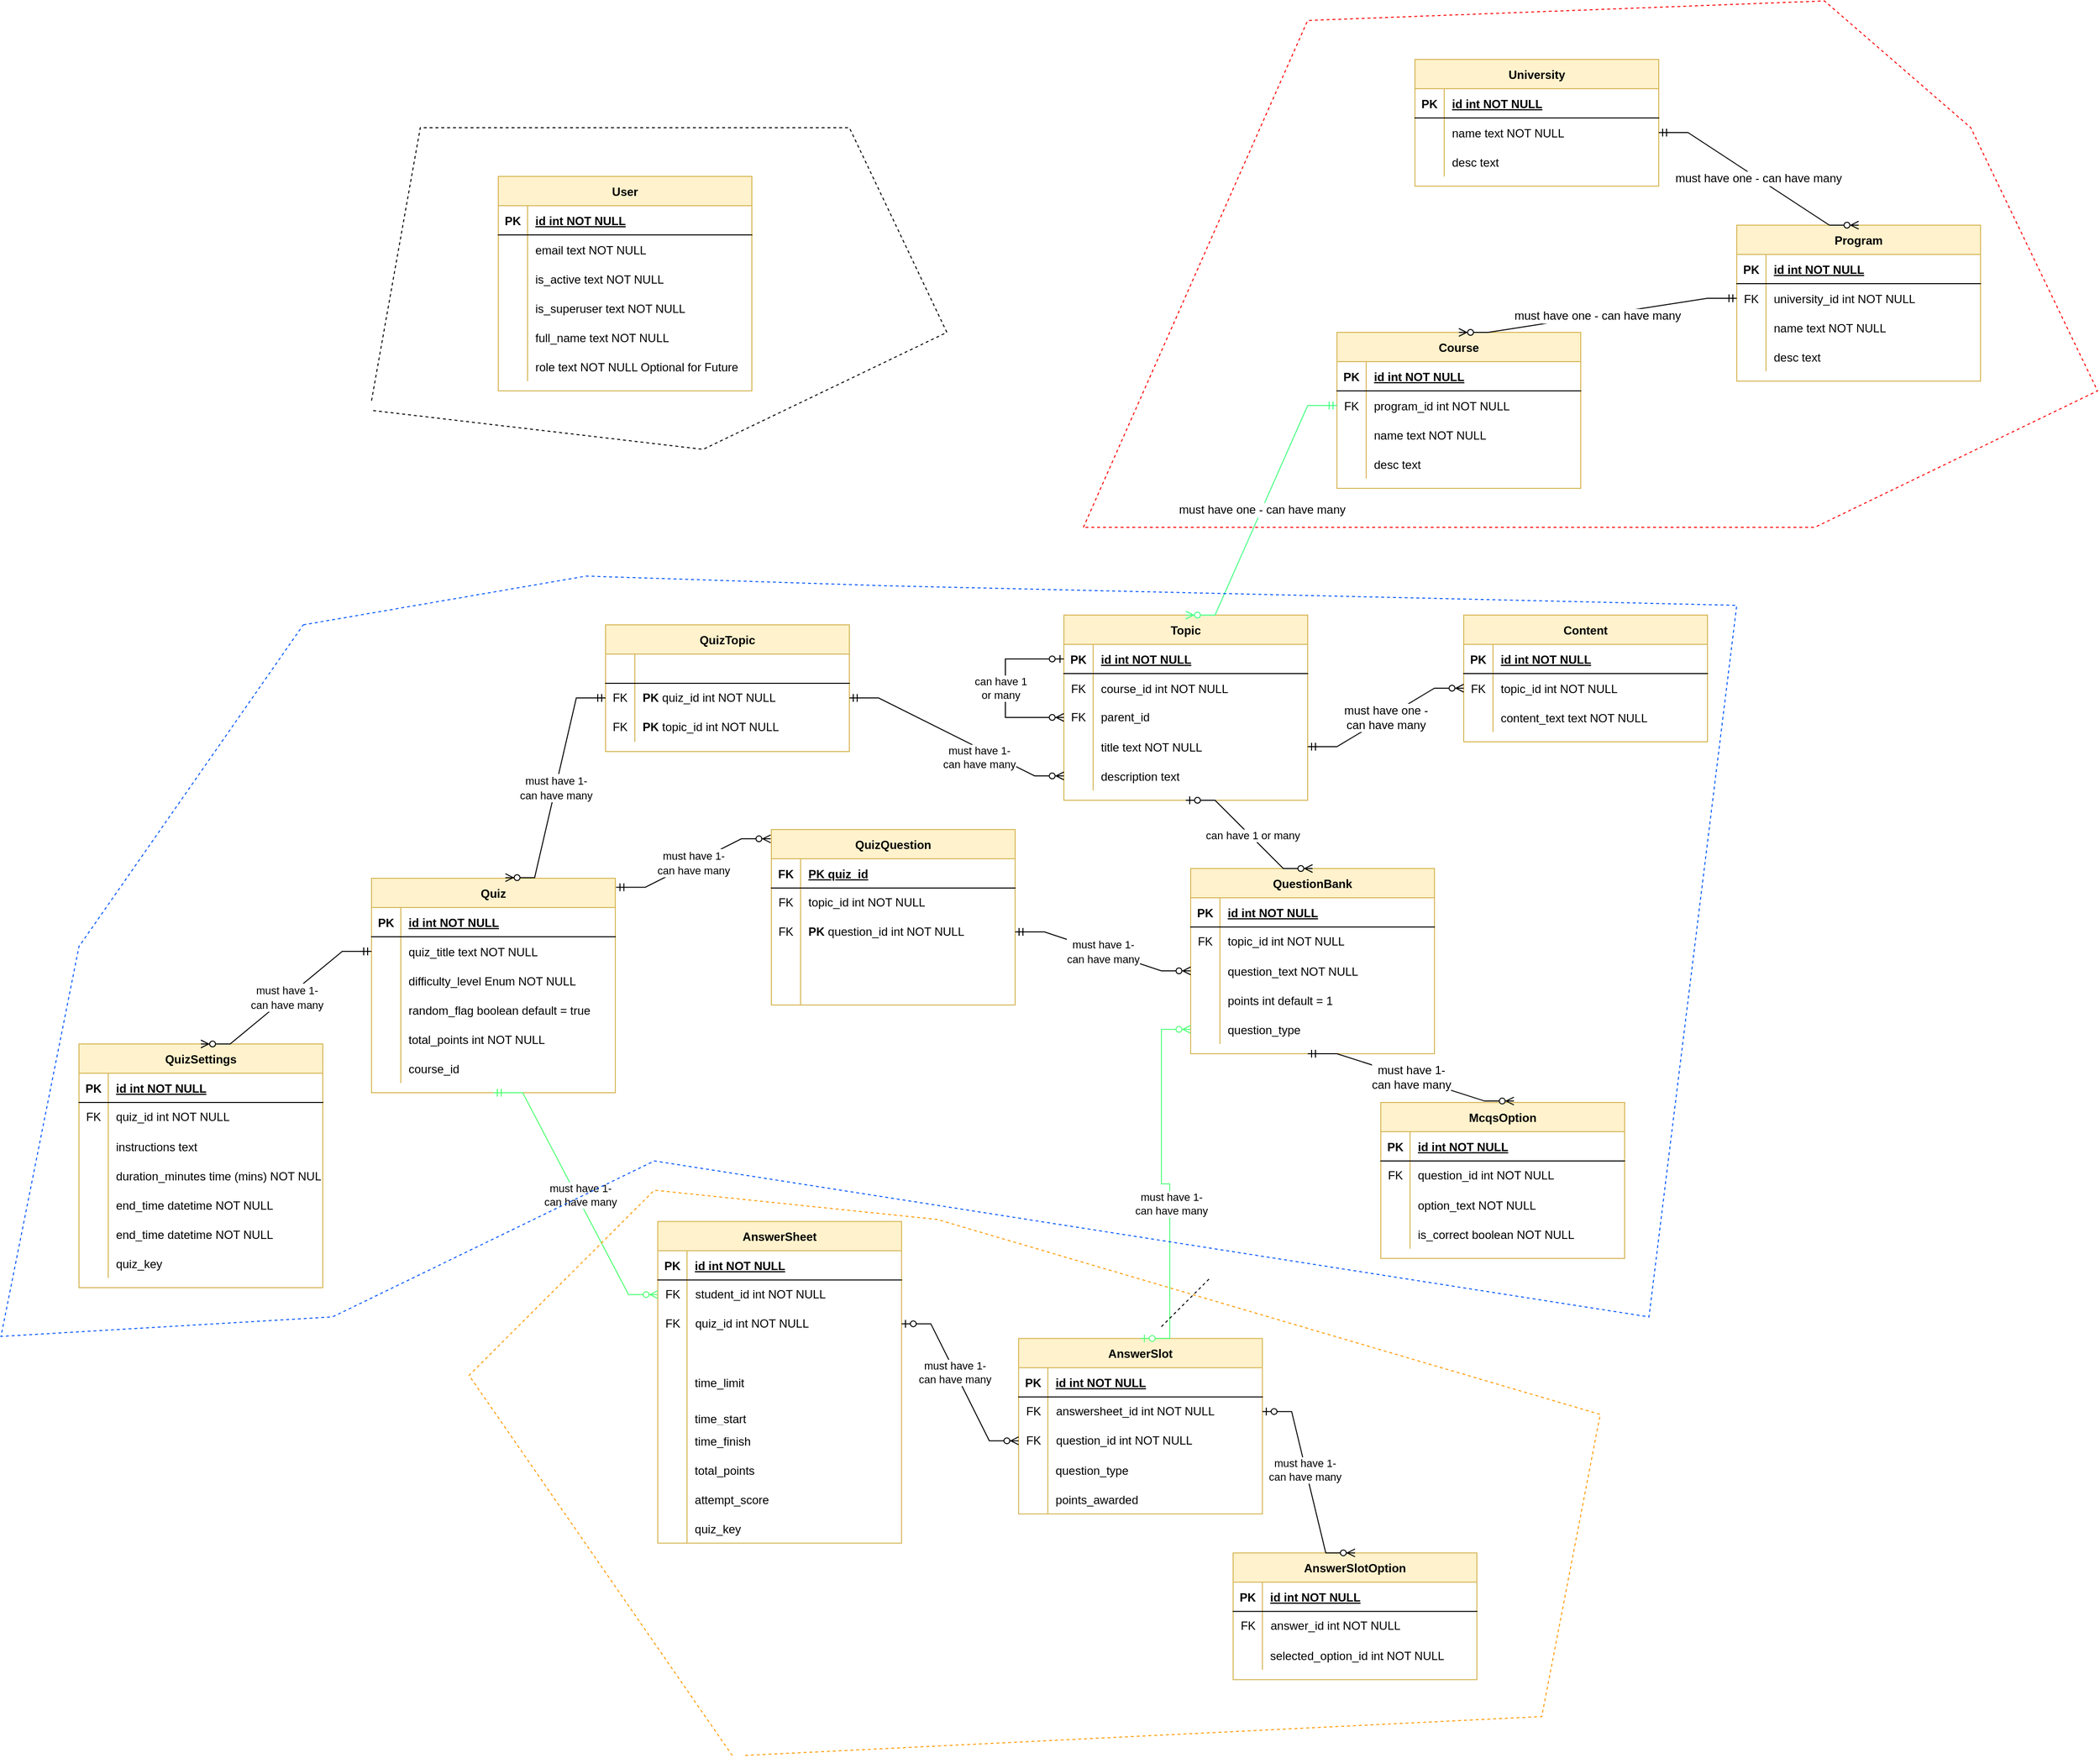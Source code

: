 <mxfile version="24.3.1" type="device">
  <diagram id="R2lEEEUBdFMjLlhIrx00" name="Page-1">
    <mxGraphModel dx="3356" dy="1487" grid="1" gridSize="10" guides="1" tooltips="1" connect="1" arrows="1" fold="1" page="0" pageScale="1" pageWidth="850" pageHeight="1100" math="0" shadow="0" extFonts="Permanent Marker^https://fonts.googleapis.com/css?family=Permanent+Marker">
      <root>
        <mxCell id="0" />
        <mxCell id="1" parent="0" />
        <mxCell id="C-vyLk0tnHw3VtMMgP7b-2" value="Program" style="shape=table;startSize=30;container=1;collapsible=1;childLayout=tableLayout;fixedRows=1;rowLines=0;fontStyle=1;align=center;resizeLast=1;fillColor=#fff2cc;strokeColor=#d6b656;" parent="1" vertex="1">
          <mxGeometry x="600" y="-80" width="250" height="160" as="geometry" />
        </mxCell>
        <mxCell id="C-vyLk0tnHw3VtMMgP7b-3" value="" style="shape=partialRectangle;collapsible=0;dropTarget=0;pointerEvents=0;fillColor=none;points=[[0,0.5],[1,0.5]];portConstraint=eastwest;top=0;left=0;right=0;bottom=1;" parent="C-vyLk0tnHw3VtMMgP7b-2" vertex="1">
          <mxGeometry y="30" width="250" height="30" as="geometry" />
        </mxCell>
        <mxCell id="C-vyLk0tnHw3VtMMgP7b-4" value="PK" style="shape=partialRectangle;overflow=hidden;connectable=0;fillColor=none;top=0;left=0;bottom=0;right=0;fontStyle=1;" parent="C-vyLk0tnHw3VtMMgP7b-3" vertex="1">
          <mxGeometry width="30" height="30" as="geometry">
            <mxRectangle width="30" height="30" as="alternateBounds" />
          </mxGeometry>
        </mxCell>
        <mxCell id="C-vyLk0tnHw3VtMMgP7b-5" value="id int NOT NULL " style="shape=partialRectangle;overflow=hidden;connectable=0;fillColor=none;top=0;left=0;bottom=0;right=0;align=left;spacingLeft=6;fontStyle=5;" parent="C-vyLk0tnHw3VtMMgP7b-3" vertex="1">
          <mxGeometry x="30" width="220" height="30" as="geometry">
            <mxRectangle width="220" height="30" as="alternateBounds" />
          </mxGeometry>
        </mxCell>
        <mxCell id="C-vyLk0tnHw3VtMMgP7b-6" value="" style="shape=partialRectangle;collapsible=0;dropTarget=0;pointerEvents=0;fillColor=none;points=[[0,0.5],[1,0.5]];portConstraint=eastwest;top=0;left=0;right=0;bottom=0;" parent="C-vyLk0tnHw3VtMMgP7b-2" vertex="1">
          <mxGeometry y="60" width="250" height="30" as="geometry" />
        </mxCell>
        <mxCell id="C-vyLk0tnHw3VtMMgP7b-7" value="FK" style="shape=partialRectangle;overflow=hidden;connectable=0;fillColor=none;top=0;left=0;bottom=0;right=0;" parent="C-vyLk0tnHw3VtMMgP7b-6" vertex="1">
          <mxGeometry width="30" height="30" as="geometry">
            <mxRectangle width="30" height="30" as="alternateBounds" />
          </mxGeometry>
        </mxCell>
        <mxCell id="C-vyLk0tnHw3VtMMgP7b-8" value="university_id int NOT NULL" style="shape=partialRectangle;overflow=hidden;connectable=0;fillColor=none;top=0;left=0;bottom=0;right=0;align=left;spacingLeft=6;" parent="C-vyLk0tnHw3VtMMgP7b-6" vertex="1">
          <mxGeometry x="30" width="220" height="30" as="geometry">
            <mxRectangle width="220" height="30" as="alternateBounds" />
          </mxGeometry>
        </mxCell>
        <mxCell id="C-vyLk0tnHw3VtMMgP7b-9" value="" style="shape=partialRectangle;collapsible=0;dropTarget=0;pointerEvents=0;fillColor=none;points=[[0,0.5],[1,0.5]];portConstraint=eastwest;top=0;left=0;right=0;bottom=0;" parent="C-vyLk0tnHw3VtMMgP7b-2" vertex="1">
          <mxGeometry y="90" width="250" height="30" as="geometry" />
        </mxCell>
        <mxCell id="C-vyLk0tnHw3VtMMgP7b-10" value="" style="shape=partialRectangle;overflow=hidden;connectable=0;fillColor=none;top=0;left=0;bottom=0;right=0;" parent="C-vyLk0tnHw3VtMMgP7b-9" vertex="1">
          <mxGeometry width="30" height="30" as="geometry">
            <mxRectangle width="30" height="30" as="alternateBounds" />
          </mxGeometry>
        </mxCell>
        <mxCell id="C-vyLk0tnHw3VtMMgP7b-11" value="name text NOT NULL" style="shape=partialRectangle;overflow=hidden;connectable=0;fillColor=none;top=0;left=0;bottom=0;right=0;align=left;spacingLeft=6;" parent="C-vyLk0tnHw3VtMMgP7b-9" vertex="1">
          <mxGeometry x="30" width="220" height="30" as="geometry">
            <mxRectangle width="220" height="30" as="alternateBounds" />
          </mxGeometry>
        </mxCell>
        <mxCell id="ujtKtBJpjxZXM9YwFibC-4" value="" style="shape=tableRow;horizontal=0;startSize=0;swimlaneHead=0;swimlaneBody=0;fillColor=none;collapsible=0;dropTarget=0;points=[[0,0.5],[1,0.5]];portConstraint=eastwest;top=0;left=0;right=0;bottom=0;" parent="C-vyLk0tnHw3VtMMgP7b-2" vertex="1">
          <mxGeometry y="120" width="250" height="30" as="geometry" />
        </mxCell>
        <mxCell id="ujtKtBJpjxZXM9YwFibC-5" value="" style="shape=partialRectangle;connectable=0;fillColor=none;top=0;left=0;bottom=0;right=0;editable=1;overflow=hidden;" parent="ujtKtBJpjxZXM9YwFibC-4" vertex="1">
          <mxGeometry width="30" height="30" as="geometry">
            <mxRectangle width="30" height="30" as="alternateBounds" />
          </mxGeometry>
        </mxCell>
        <mxCell id="ujtKtBJpjxZXM9YwFibC-6" value="desc text" style="shape=partialRectangle;connectable=0;fillColor=none;top=0;left=0;bottom=0;right=0;align=left;spacingLeft=6;overflow=hidden;" parent="ujtKtBJpjxZXM9YwFibC-4" vertex="1">
          <mxGeometry x="30" width="220" height="30" as="geometry">
            <mxRectangle width="220" height="30" as="alternateBounds" />
          </mxGeometry>
        </mxCell>
        <mxCell id="C-vyLk0tnHw3VtMMgP7b-13" value="Course" style="shape=table;startSize=30;container=1;collapsible=1;childLayout=tableLayout;fixedRows=1;rowLines=0;fontStyle=1;align=center;resizeLast=1;fillColor=#fff2cc;strokeColor=#d6b656;" parent="1" vertex="1">
          <mxGeometry x="190" y="30" width="250" height="160" as="geometry" />
        </mxCell>
        <mxCell id="C-vyLk0tnHw3VtMMgP7b-14" value="" style="shape=partialRectangle;collapsible=0;dropTarget=0;pointerEvents=0;fillColor=none;points=[[0,0.5],[1,0.5]];portConstraint=eastwest;top=0;left=0;right=0;bottom=1;" parent="C-vyLk0tnHw3VtMMgP7b-13" vertex="1">
          <mxGeometry y="30" width="250" height="30" as="geometry" />
        </mxCell>
        <mxCell id="C-vyLk0tnHw3VtMMgP7b-15" value="PK" style="shape=partialRectangle;overflow=hidden;connectable=0;fillColor=none;top=0;left=0;bottom=0;right=0;fontStyle=1;" parent="C-vyLk0tnHw3VtMMgP7b-14" vertex="1">
          <mxGeometry width="30" height="30" as="geometry">
            <mxRectangle width="30" height="30" as="alternateBounds" />
          </mxGeometry>
        </mxCell>
        <mxCell id="C-vyLk0tnHw3VtMMgP7b-16" value="id int NOT NULL " style="shape=partialRectangle;overflow=hidden;connectable=0;fillColor=none;top=0;left=0;bottom=0;right=0;align=left;spacingLeft=6;fontStyle=5;" parent="C-vyLk0tnHw3VtMMgP7b-14" vertex="1">
          <mxGeometry x="30" width="220" height="30" as="geometry">
            <mxRectangle width="220" height="30" as="alternateBounds" />
          </mxGeometry>
        </mxCell>
        <mxCell id="C-vyLk0tnHw3VtMMgP7b-17" value="" style="shape=partialRectangle;collapsible=0;dropTarget=0;pointerEvents=0;fillColor=none;points=[[0,0.5],[1,0.5]];portConstraint=eastwest;top=0;left=0;right=0;bottom=0;" parent="C-vyLk0tnHw3VtMMgP7b-13" vertex="1">
          <mxGeometry y="60" width="250" height="30" as="geometry" />
        </mxCell>
        <mxCell id="C-vyLk0tnHw3VtMMgP7b-18" value="FK" style="shape=partialRectangle;overflow=hidden;connectable=0;fillColor=none;top=0;left=0;bottom=0;right=0;" parent="C-vyLk0tnHw3VtMMgP7b-17" vertex="1">
          <mxGeometry width="30" height="30" as="geometry">
            <mxRectangle width="30" height="30" as="alternateBounds" />
          </mxGeometry>
        </mxCell>
        <mxCell id="C-vyLk0tnHw3VtMMgP7b-19" value="program_id int NOT NULL" style="shape=partialRectangle;overflow=hidden;connectable=0;fillColor=none;top=0;left=0;bottom=0;right=0;align=left;spacingLeft=6;" parent="C-vyLk0tnHw3VtMMgP7b-17" vertex="1">
          <mxGeometry x="30" width="220" height="30" as="geometry">
            <mxRectangle width="220" height="30" as="alternateBounds" />
          </mxGeometry>
        </mxCell>
        <mxCell id="C-vyLk0tnHw3VtMMgP7b-20" value="" style="shape=partialRectangle;collapsible=0;dropTarget=0;pointerEvents=0;fillColor=none;points=[[0,0.5],[1,0.5]];portConstraint=eastwest;top=0;left=0;right=0;bottom=0;" parent="C-vyLk0tnHw3VtMMgP7b-13" vertex="1">
          <mxGeometry y="90" width="250" height="30" as="geometry" />
        </mxCell>
        <mxCell id="C-vyLk0tnHw3VtMMgP7b-21" value="" style="shape=partialRectangle;overflow=hidden;connectable=0;fillColor=none;top=0;left=0;bottom=0;right=0;" parent="C-vyLk0tnHw3VtMMgP7b-20" vertex="1">
          <mxGeometry width="30" height="30" as="geometry">
            <mxRectangle width="30" height="30" as="alternateBounds" />
          </mxGeometry>
        </mxCell>
        <mxCell id="C-vyLk0tnHw3VtMMgP7b-22" value="name text NOT NULL" style="shape=partialRectangle;overflow=hidden;connectable=0;fillColor=none;top=0;left=0;bottom=0;right=0;align=left;spacingLeft=6;" parent="C-vyLk0tnHw3VtMMgP7b-20" vertex="1">
          <mxGeometry x="30" width="220" height="30" as="geometry">
            <mxRectangle width="220" height="30" as="alternateBounds" />
          </mxGeometry>
        </mxCell>
        <mxCell id="ujtKtBJpjxZXM9YwFibC-9" value="" style="shape=tableRow;horizontal=0;startSize=0;swimlaneHead=0;swimlaneBody=0;fillColor=none;collapsible=0;dropTarget=0;points=[[0,0.5],[1,0.5]];portConstraint=eastwest;top=0;left=0;right=0;bottom=0;" parent="C-vyLk0tnHw3VtMMgP7b-13" vertex="1">
          <mxGeometry y="120" width="250" height="30" as="geometry" />
        </mxCell>
        <mxCell id="ujtKtBJpjxZXM9YwFibC-10" value="" style="shape=partialRectangle;connectable=0;fillColor=none;top=0;left=0;bottom=0;right=0;editable=1;overflow=hidden;" parent="ujtKtBJpjxZXM9YwFibC-9" vertex="1">
          <mxGeometry width="30" height="30" as="geometry">
            <mxRectangle width="30" height="30" as="alternateBounds" />
          </mxGeometry>
        </mxCell>
        <mxCell id="ujtKtBJpjxZXM9YwFibC-11" value="desc text" style="shape=partialRectangle;connectable=0;fillColor=none;top=0;left=0;bottom=0;right=0;align=left;spacingLeft=6;overflow=hidden;" parent="ujtKtBJpjxZXM9YwFibC-9" vertex="1">
          <mxGeometry x="30" width="220" height="30" as="geometry">
            <mxRectangle width="220" height="30" as="alternateBounds" />
          </mxGeometry>
        </mxCell>
        <mxCell id="C-vyLk0tnHw3VtMMgP7b-23" value="University" style="shape=table;startSize=30;container=1;collapsible=1;childLayout=tableLayout;fixedRows=1;rowLines=0;fontStyle=1;align=center;resizeLast=1;fillColor=#fff2cc;strokeColor=#d6b656;" parent="1" vertex="1">
          <mxGeometry x="270" y="-250" width="250" height="130" as="geometry" />
        </mxCell>
        <mxCell id="C-vyLk0tnHw3VtMMgP7b-24" value="" style="shape=partialRectangle;collapsible=0;dropTarget=0;pointerEvents=0;fillColor=none;points=[[0,0.5],[1,0.5]];portConstraint=eastwest;top=0;left=0;right=0;bottom=1;" parent="C-vyLk0tnHw3VtMMgP7b-23" vertex="1">
          <mxGeometry y="30" width="250" height="30" as="geometry" />
        </mxCell>
        <mxCell id="C-vyLk0tnHw3VtMMgP7b-25" value="PK" style="shape=partialRectangle;overflow=hidden;connectable=0;fillColor=none;top=0;left=0;bottom=0;right=0;fontStyle=1;" parent="C-vyLk0tnHw3VtMMgP7b-24" vertex="1">
          <mxGeometry width="30" height="30" as="geometry">
            <mxRectangle width="30" height="30" as="alternateBounds" />
          </mxGeometry>
        </mxCell>
        <mxCell id="C-vyLk0tnHw3VtMMgP7b-26" value="id int NOT NULL " style="shape=partialRectangle;overflow=hidden;connectable=0;fillColor=none;top=0;left=0;bottom=0;right=0;align=left;spacingLeft=6;fontStyle=5;" parent="C-vyLk0tnHw3VtMMgP7b-24" vertex="1">
          <mxGeometry x="30" width="220" height="30" as="geometry">
            <mxRectangle width="220" height="30" as="alternateBounds" />
          </mxGeometry>
        </mxCell>
        <mxCell id="C-vyLk0tnHw3VtMMgP7b-27" value="" style="shape=partialRectangle;collapsible=0;dropTarget=0;pointerEvents=0;fillColor=none;points=[[0,0.5],[1,0.5]];portConstraint=eastwest;top=0;left=0;right=0;bottom=0;" parent="C-vyLk0tnHw3VtMMgP7b-23" vertex="1">
          <mxGeometry y="60" width="250" height="30" as="geometry" />
        </mxCell>
        <mxCell id="C-vyLk0tnHw3VtMMgP7b-28" value="" style="shape=partialRectangle;overflow=hidden;connectable=0;fillColor=none;top=0;left=0;bottom=0;right=0;" parent="C-vyLk0tnHw3VtMMgP7b-27" vertex="1">
          <mxGeometry width="30" height="30" as="geometry">
            <mxRectangle width="30" height="30" as="alternateBounds" />
          </mxGeometry>
        </mxCell>
        <mxCell id="C-vyLk0tnHw3VtMMgP7b-29" value="name text NOT NULL" style="shape=partialRectangle;overflow=hidden;connectable=0;fillColor=none;top=0;left=0;bottom=0;right=0;align=left;spacingLeft=6;" parent="C-vyLk0tnHw3VtMMgP7b-27" vertex="1">
          <mxGeometry x="30" width="220" height="30" as="geometry">
            <mxRectangle width="220" height="30" as="alternateBounds" />
          </mxGeometry>
        </mxCell>
        <mxCell id="ujtKtBJpjxZXM9YwFibC-1" value="" style="shape=tableRow;horizontal=0;startSize=0;swimlaneHead=0;swimlaneBody=0;fillColor=none;collapsible=0;dropTarget=0;points=[[0,0.5],[1,0.5]];portConstraint=eastwest;top=0;left=0;right=0;bottom=0;" parent="C-vyLk0tnHw3VtMMgP7b-23" vertex="1">
          <mxGeometry y="90" width="250" height="30" as="geometry" />
        </mxCell>
        <mxCell id="ujtKtBJpjxZXM9YwFibC-2" value="" style="shape=partialRectangle;connectable=0;fillColor=none;top=0;left=0;bottom=0;right=0;editable=1;overflow=hidden;" parent="ujtKtBJpjxZXM9YwFibC-1" vertex="1">
          <mxGeometry width="30" height="30" as="geometry">
            <mxRectangle width="30" height="30" as="alternateBounds" />
          </mxGeometry>
        </mxCell>
        <mxCell id="ujtKtBJpjxZXM9YwFibC-3" value="desc text" style="shape=partialRectangle;connectable=0;fillColor=none;top=0;left=0;bottom=0;right=0;align=left;spacingLeft=6;overflow=hidden;" parent="ujtKtBJpjxZXM9YwFibC-1" vertex="1">
          <mxGeometry x="30" width="220" height="30" as="geometry">
            <mxRectangle width="220" height="30" as="alternateBounds" />
          </mxGeometry>
        </mxCell>
        <mxCell id="ujtKtBJpjxZXM9YwFibC-7" value="must have one - can have many" style="edgeStyle=entityRelationEdgeStyle;fontSize=12;html=1;endArrow=ERzeroToMany;startArrow=ERmandOne;rounded=0;entryX=0.5;entryY=0;entryDx=0;entryDy=0;exitX=1;exitY=0.5;exitDx=0;exitDy=0;" parent="1" source="C-vyLk0tnHw3VtMMgP7b-27" target="C-vyLk0tnHw3VtMMgP7b-2" edge="1">
          <mxGeometry width="100" height="100" relative="1" as="geometry">
            <mxPoint x="440" y="120" as="sourcePoint" />
            <mxPoint x="540" y="20" as="targetPoint" />
          </mxGeometry>
        </mxCell>
        <mxCell id="ujtKtBJpjxZXM9YwFibC-8" value="must have one - can have many" style="edgeStyle=entityRelationEdgeStyle;fontSize=12;html=1;endArrow=ERzeroToMany;startArrow=ERmandOne;rounded=0;entryX=0.5;entryY=0;entryDx=0;entryDy=0;exitX=0;exitY=0.5;exitDx=0;exitDy=0;" parent="1" source="C-vyLk0tnHw3VtMMgP7b-6" target="C-vyLk0tnHw3VtMMgP7b-13" edge="1">
          <mxGeometry width="100" height="100" relative="1" as="geometry">
            <mxPoint x="395" y="10" as="sourcePoint" />
            <mxPoint x="600" y="55" as="targetPoint" />
          </mxGeometry>
        </mxCell>
        <mxCell id="ujtKtBJpjxZXM9YwFibC-12" value="Topic" style="shape=table;startSize=30;container=1;collapsible=1;childLayout=tableLayout;fixedRows=1;rowLines=0;fontStyle=1;align=center;resizeLast=1;fillColor=#fff2cc;strokeColor=#d6b656;" parent="1" vertex="1">
          <mxGeometry x="-90" y="320" width="250" height="190" as="geometry" />
        </mxCell>
        <mxCell id="ujtKtBJpjxZXM9YwFibC-13" value="" style="shape=partialRectangle;collapsible=0;dropTarget=0;pointerEvents=0;fillColor=none;points=[[0,0.5],[1,0.5]];portConstraint=eastwest;top=0;left=0;right=0;bottom=1;" parent="ujtKtBJpjxZXM9YwFibC-12" vertex="1">
          <mxGeometry y="30" width="250" height="30" as="geometry" />
        </mxCell>
        <mxCell id="ujtKtBJpjxZXM9YwFibC-14" value="PK" style="shape=partialRectangle;overflow=hidden;connectable=0;fillColor=none;top=0;left=0;bottom=0;right=0;fontStyle=1;" parent="ujtKtBJpjxZXM9YwFibC-13" vertex="1">
          <mxGeometry width="30" height="30" as="geometry">
            <mxRectangle width="30" height="30" as="alternateBounds" />
          </mxGeometry>
        </mxCell>
        <mxCell id="ujtKtBJpjxZXM9YwFibC-15" value="id int NOT NULL " style="shape=partialRectangle;overflow=hidden;connectable=0;fillColor=none;top=0;left=0;bottom=0;right=0;align=left;spacingLeft=6;fontStyle=5;" parent="ujtKtBJpjxZXM9YwFibC-13" vertex="1">
          <mxGeometry x="30" width="220" height="30" as="geometry">
            <mxRectangle width="220" height="30" as="alternateBounds" />
          </mxGeometry>
        </mxCell>
        <mxCell id="ujtKtBJpjxZXM9YwFibC-16" value="" style="shape=partialRectangle;collapsible=0;dropTarget=0;pointerEvents=0;fillColor=none;points=[[0,0.5],[1,0.5]];portConstraint=eastwest;top=0;left=0;right=0;bottom=0;" parent="ujtKtBJpjxZXM9YwFibC-12" vertex="1">
          <mxGeometry y="60" width="250" height="30" as="geometry" />
        </mxCell>
        <mxCell id="ujtKtBJpjxZXM9YwFibC-17" value="FK" style="shape=partialRectangle;overflow=hidden;connectable=0;fillColor=none;top=0;left=0;bottom=0;right=0;" parent="ujtKtBJpjxZXM9YwFibC-16" vertex="1">
          <mxGeometry width="30" height="30" as="geometry">
            <mxRectangle width="30" height="30" as="alternateBounds" />
          </mxGeometry>
        </mxCell>
        <mxCell id="ujtKtBJpjxZXM9YwFibC-18" value="course_id int NOT NULL" style="shape=partialRectangle;overflow=hidden;connectable=0;fillColor=none;top=0;left=0;bottom=0;right=0;align=left;spacingLeft=6;" parent="ujtKtBJpjxZXM9YwFibC-16" vertex="1">
          <mxGeometry x="30" width="220" height="30" as="geometry">
            <mxRectangle width="220" height="30" as="alternateBounds" />
          </mxGeometry>
        </mxCell>
        <mxCell id="ujtKtBJpjxZXM9YwFibC-41" value="" style="shape=tableRow;horizontal=0;startSize=0;swimlaneHead=0;swimlaneBody=0;fillColor=none;collapsible=0;dropTarget=0;points=[[0,0.5],[1,0.5]];portConstraint=eastwest;top=0;left=0;right=0;bottom=0;" parent="ujtKtBJpjxZXM9YwFibC-12" vertex="1">
          <mxGeometry y="90" width="250" height="30" as="geometry" />
        </mxCell>
        <mxCell id="ujtKtBJpjxZXM9YwFibC-42" value="FK" style="shape=partialRectangle;connectable=0;fillColor=none;top=0;left=0;bottom=0;right=0;fontStyle=0;overflow=hidden;whiteSpace=wrap;html=1;" parent="ujtKtBJpjxZXM9YwFibC-41" vertex="1">
          <mxGeometry width="30" height="30" as="geometry">
            <mxRectangle width="30" height="30" as="alternateBounds" />
          </mxGeometry>
        </mxCell>
        <mxCell id="ujtKtBJpjxZXM9YwFibC-43" value="parent_id" style="shape=partialRectangle;connectable=0;fillColor=none;top=0;left=0;bottom=0;right=0;align=left;spacingLeft=6;fontStyle=0;overflow=hidden;whiteSpace=wrap;html=1;" parent="ujtKtBJpjxZXM9YwFibC-41" vertex="1">
          <mxGeometry x="30" width="220" height="30" as="geometry">
            <mxRectangle width="220" height="30" as="alternateBounds" />
          </mxGeometry>
        </mxCell>
        <mxCell id="ujtKtBJpjxZXM9YwFibC-19" value="" style="shape=partialRectangle;collapsible=0;dropTarget=0;pointerEvents=0;fillColor=none;points=[[0,0.5],[1,0.5]];portConstraint=eastwest;top=0;left=0;right=0;bottom=0;" parent="ujtKtBJpjxZXM9YwFibC-12" vertex="1">
          <mxGeometry y="120" width="250" height="30" as="geometry" />
        </mxCell>
        <mxCell id="ujtKtBJpjxZXM9YwFibC-20" value="" style="shape=partialRectangle;overflow=hidden;connectable=0;fillColor=none;top=0;left=0;bottom=0;right=0;" parent="ujtKtBJpjxZXM9YwFibC-19" vertex="1">
          <mxGeometry width="30" height="30" as="geometry">
            <mxRectangle width="30" height="30" as="alternateBounds" />
          </mxGeometry>
        </mxCell>
        <mxCell id="ujtKtBJpjxZXM9YwFibC-21" value="title text NOT NULL" style="shape=partialRectangle;overflow=hidden;connectable=0;fillColor=none;top=0;left=0;bottom=0;right=0;align=left;spacingLeft=6;strokeColor=#006FFF;" parent="ujtKtBJpjxZXM9YwFibC-19" vertex="1">
          <mxGeometry x="30" width="220" height="30" as="geometry">
            <mxRectangle width="220" height="30" as="alternateBounds" />
          </mxGeometry>
        </mxCell>
        <mxCell id="ujtKtBJpjxZXM9YwFibC-22" value="" style="shape=tableRow;horizontal=0;startSize=0;swimlaneHead=0;swimlaneBody=0;fillColor=none;collapsible=0;dropTarget=0;points=[[0,0.5],[1,0.5]];portConstraint=eastwest;top=0;left=0;right=0;bottom=0;" parent="ujtKtBJpjxZXM9YwFibC-12" vertex="1">
          <mxGeometry y="150" width="250" height="30" as="geometry" />
        </mxCell>
        <mxCell id="ujtKtBJpjxZXM9YwFibC-23" value="" style="shape=partialRectangle;connectable=0;fillColor=none;top=0;left=0;bottom=0;right=0;editable=1;overflow=hidden;" parent="ujtKtBJpjxZXM9YwFibC-22" vertex="1">
          <mxGeometry width="30" height="30" as="geometry">
            <mxRectangle width="30" height="30" as="alternateBounds" />
          </mxGeometry>
        </mxCell>
        <mxCell id="ujtKtBJpjxZXM9YwFibC-24" value="description text" style="shape=partialRectangle;connectable=0;fillColor=none;top=0;left=0;bottom=0;right=0;align=left;spacingLeft=6;overflow=hidden;" parent="ujtKtBJpjxZXM9YwFibC-22" vertex="1">
          <mxGeometry x="30" width="220" height="30" as="geometry">
            <mxRectangle width="220" height="30" as="alternateBounds" />
          </mxGeometry>
        </mxCell>
        <mxCell id="ujtKtBJpjxZXM9YwFibC-40" value="" style="edgeStyle=orthogonalEdgeStyle;fontSize=12;html=1;endArrow=ERzeroToMany;startArrow=ERzeroToOne;rounded=0;exitX=0;exitY=0.5;exitDx=0;exitDy=0;entryX=0;entryY=0.5;entryDx=0;entryDy=0;" parent="ujtKtBJpjxZXM9YwFibC-12" source="ujtKtBJpjxZXM9YwFibC-13" target="ujtKtBJpjxZXM9YwFibC-41" edge="1">
          <mxGeometry width="100" height="100" relative="1" as="geometry">
            <mxPoint x="-100" y="50" as="sourcePoint" />
            <mxPoint x="-120" y="135" as="targetPoint" />
            <Array as="points">
              <mxPoint x="-60" y="45" />
              <mxPoint x="-60" y="105" />
            </Array>
          </mxGeometry>
        </mxCell>
        <mxCell id="ujtKtBJpjxZXM9YwFibC-44" value="can have 1&lt;br&gt;or many" style="edgeLabel;html=1;align=center;verticalAlign=middle;resizable=0;points=[];" parent="ujtKtBJpjxZXM9YwFibC-40" vertex="1" connectable="0">
          <mxGeometry x="-0.235" y="-1" relative="1" as="geometry">
            <mxPoint x="-4" y="21" as="offset" />
          </mxGeometry>
        </mxCell>
        <mxCell id="ujtKtBJpjxZXM9YwFibC-25" value="must have one - can have many" style="edgeStyle=entityRelationEdgeStyle;fontSize=12;html=1;endArrow=ERzeroToMany;startArrow=ERmandOne;rounded=0;entryX=0.5;entryY=0;entryDx=0;entryDy=0;exitX=0;exitY=0.5;exitDx=0;exitDy=0;strokeColor=#45FF83;" parent="1" source="C-vyLk0tnHw3VtMMgP7b-17" target="ujtKtBJpjxZXM9YwFibC-12" edge="1">
          <mxGeometry width="100" height="100" relative="1" as="geometry">
            <mxPoint x="170" y="80" as="sourcePoint" />
            <mxPoint x="-35" y="165" as="targetPoint" />
          </mxGeometry>
        </mxCell>
        <mxCell id="ujtKtBJpjxZXM9YwFibC-26" value="Content" style="shape=table;startSize=30;container=1;collapsible=1;childLayout=tableLayout;fixedRows=1;rowLines=0;fontStyle=1;align=center;resizeLast=1;fillColor=#fff2cc;strokeColor=#d6b656;" parent="1" vertex="1">
          <mxGeometry x="320" y="320" width="250" height="130" as="geometry" />
        </mxCell>
        <mxCell id="ujtKtBJpjxZXM9YwFibC-27" value="" style="shape=partialRectangle;collapsible=0;dropTarget=0;pointerEvents=0;fillColor=none;points=[[0,0.5],[1,0.5]];portConstraint=eastwest;top=0;left=0;right=0;bottom=1;" parent="ujtKtBJpjxZXM9YwFibC-26" vertex="1">
          <mxGeometry y="30" width="250" height="30" as="geometry" />
        </mxCell>
        <mxCell id="ujtKtBJpjxZXM9YwFibC-28" value="PK" style="shape=partialRectangle;overflow=hidden;connectable=0;fillColor=none;top=0;left=0;bottom=0;right=0;fontStyle=1;" parent="ujtKtBJpjxZXM9YwFibC-27" vertex="1">
          <mxGeometry width="30" height="30" as="geometry">
            <mxRectangle width="30" height="30" as="alternateBounds" />
          </mxGeometry>
        </mxCell>
        <mxCell id="ujtKtBJpjxZXM9YwFibC-29" value="id int NOT NULL " style="shape=partialRectangle;overflow=hidden;connectable=0;fillColor=none;top=0;left=0;bottom=0;right=0;align=left;spacingLeft=6;fontStyle=5;" parent="ujtKtBJpjxZXM9YwFibC-27" vertex="1">
          <mxGeometry x="30" width="220" height="30" as="geometry">
            <mxRectangle width="220" height="30" as="alternateBounds" />
          </mxGeometry>
        </mxCell>
        <mxCell id="ujtKtBJpjxZXM9YwFibC-30" value="" style="shape=partialRectangle;collapsible=0;dropTarget=0;pointerEvents=0;fillColor=none;points=[[0,0.5],[1,0.5]];portConstraint=eastwest;top=0;left=0;right=0;bottom=0;" parent="ujtKtBJpjxZXM9YwFibC-26" vertex="1">
          <mxGeometry y="60" width="250" height="30" as="geometry" />
        </mxCell>
        <mxCell id="ujtKtBJpjxZXM9YwFibC-31" value="FK" style="shape=partialRectangle;overflow=hidden;connectable=0;fillColor=none;top=0;left=0;bottom=0;right=0;" parent="ujtKtBJpjxZXM9YwFibC-30" vertex="1">
          <mxGeometry width="30" height="30" as="geometry">
            <mxRectangle width="30" height="30" as="alternateBounds" />
          </mxGeometry>
        </mxCell>
        <mxCell id="ujtKtBJpjxZXM9YwFibC-32" value="topic_id int NOT NULL" style="shape=partialRectangle;overflow=hidden;connectable=0;fillColor=none;top=0;left=0;bottom=0;right=0;align=left;spacingLeft=6;" parent="ujtKtBJpjxZXM9YwFibC-30" vertex="1">
          <mxGeometry x="30" width="220" height="30" as="geometry">
            <mxRectangle width="220" height="30" as="alternateBounds" />
          </mxGeometry>
        </mxCell>
        <mxCell id="ujtKtBJpjxZXM9YwFibC-36" value="" style="shape=tableRow;horizontal=0;startSize=0;swimlaneHead=0;swimlaneBody=0;fillColor=none;collapsible=0;dropTarget=0;points=[[0,0.5],[1,0.5]];portConstraint=eastwest;top=0;left=0;right=0;bottom=0;" parent="ujtKtBJpjxZXM9YwFibC-26" vertex="1">
          <mxGeometry y="90" width="250" height="30" as="geometry" />
        </mxCell>
        <mxCell id="ujtKtBJpjxZXM9YwFibC-37" value="" style="shape=partialRectangle;connectable=0;fillColor=none;top=0;left=0;bottom=0;right=0;editable=1;overflow=hidden;" parent="ujtKtBJpjxZXM9YwFibC-36" vertex="1">
          <mxGeometry width="30" height="30" as="geometry">
            <mxRectangle width="30" height="30" as="alternateBounds" />
          </mxGeometry>
        </mxCell>
        <mxCell id="ujtKtBJpjxZXM9YwFibC-38" value="content_text text NOT NULL" style="shape=partialRectangle;connectable=0;fillColor=none;top=0;left=0;bottom=0;right=0;align=left;spacingLeft=6;overflow=hidden;" parent="ujtKtBJpjxZXM9YwFibC-36" vertex="1">
          <mxGeometry x="30" width="220" height="30" as="geometry">
            <mxRectangle width="220" height="30" as="alternateBounds" />
          </mxGeometry>
        </mxCell>
        <mxCell id="ujtKtBJpjxZXM9YwFibC-39" value="must have one - &lt;br&gt;can have many" style="edgeStyle=entityRelationEdgeStyle;fontSize=12;html=1;endArrow=ERzeroToMany;startArrow=ERmandOne;rounded=0;entryX=0;entryY=0.5;entryDx=0;entryDy=0;exitX=1;exitY=0.5;exitDx=0;exitDy=0;" parent="1" source="ujtKtBJpjxZXM9YwFibC-19" target="ujtKtBJpjxZXM9YwFibC-30" edge="1">
          <mxGeometry width="100" height="100" relative="1" as="geometry">
            <mxPoint x="465" y="450" as="sourcePoint" />
            <mxPoint x="230" y="575" as="targetPoint" />
          </mxGeometry>
        </mxCell>
        <mxCell id="ujtKtBJpjxZXM9YwFibC-45" value="QuestionBank" style="shape=table;startSize=30;container=1;collapsible=1;childLayout=tableLayout;fixedRows=1;rowLines=0;fontStyle=1;align=center;resizeLast=1;fillColor=#fff2cc;strokeColor=#d6b656;" parent="1" vertex="1">
          <mxGeometry x="40" y="580" width="250" height="190" as="geometry" />
        </mxCell>
        <mxCell id="ujtKtBJpjxZXM9YwFibC-46" value="" style="shape=partialRectangle;collapsible=0;dropTarget=0;pointerEvents=0;fillColor=none;points=[[0,0.5],[1,0.5]];portConstraint=eastwest;top=0;left=0;right=0;bottom=1;" parent="ujtKtBJpjxZXM9YwFibC-45" vertex="1">
          <mxGeometry y="30" width="250" height="30" as="geometry" />
        </mxCell>
        <mxCell id="ujtKtBJpjxZXM9YwFibC-47" value="PK" style="shape=partialRectangle;overflow=hidden;connectable=0;fillColor=none;top=0;left=0;bottom=0;right=0;fontStyle=1;" parent="ujtKtBJpjxZXM9YwFibC-46" vertex="1">
          <mxGeometry width="30" height="30" as="geometry">
            <mxRectangle width="30" height="30" as="alternateBounds" />
          </mxGeometry>
        </mxCell>
        <mxCell id="ujtKtBJpjxZXM9YwFibC-48" value="id int NOT NULL " style="shape=partialRectangle;overflow=hidden;connectable=0;fillColor=none;top=0;left=0;bottom=0;right=0;align=left;spacingLeft=6;fontStyle=5;" parent="ujtKtBJpjxZXM9YwFibC-46" vertex="1">
          <mxGeometry x="30" width="220" height="30" as="geometry">
            <mxRectangle width="220" height="30" as="alternateBounds" />
          </mxGeometry>
        </mxCell>
        <mxCell id="ujtKtBJpjxZXM9YwFibC-141" value="" style="shape=tableRow;horizontal=0;startSize=0;swimlaneHead=0;swimlaneBody=0;fillColor=none;collapsible=0;dropTarget=0;points=[[0,0.5],[1,0.5]];portConstraint=eastwest;top=0;left=0;right=0;bottom=0;" parent="ujtKtBJpjxZXM9YwFibC-45" vertex="1">
          <mxGeometry y="60" width="250" height="30" as="geometry" />
        </mxCell>
        <mxCell id="ujtKtBJpjxZXM9YwFibC-142" value="FK" style="shape=partialRectangle;connectable=0;fillColor=none;top=0;left=0;bottom=0;right=0;fontStyle=0;overflow=hidden;whiteSpace=wrap;html=1;" parent="ujtKtBJpjxZXM9YwFibC-141" vertex="1">
          <mxGeometry width="30" height="30" as="geometry">
            <mxRectangle width="30" height="30" as="alternateBounds" />
          </mxGeometry>
        </mxCell>
        <mxCell id="ujtKtBJpjxZXM9YwFibC-143" value="topic_id int NOT NULL" style="shape=partialRectangle;connectable=0;fillColor=none;top=0;left=0;bottom=0;right=0;align=left;spacingLeft=6;fontStyle=0;overflow=hidden;whiteSpace=wrap;html=1;" parent="ujtKtBJpjxZXM9YwFibC-141" vertex="1">
          <mxGeometry x="30" width="220" height="30" as="geometry">
            <mxRectangle width="220" height="30" as="alternateBounds" />
          </mxGeometry>
        </mxCell>
        <mxCell id="ujtKtBJpjxZXM9YwFibC-49" value="" style="shape=partialRectangle;collapsible=0;dropTarget=0;pointerEvents=0;fillColor=none;points=[[0,0.5],[1,0.5]];portConstraint=eastwest;top=0;left=0;right=0;bottom=0;" parent="ujtKtBJpjxZXM9YwFibC-45" vertex="1">
          <mxGeometry y="90" width="250" height="30" as="geometry" />
        </mxCell>
        <mxCell id="ujtKtBJpjxZXM9YwFibC-50" value="" style="shape=partialRectangle;overflow=hidden;connectable=0;fillColor=none;top=0;left=0;bottom=0;right=0;" parent="ujtKtBJpjxZXM9YwFibC-49" vertex="1">
          <mxGeometry width="30" height="30" as="geometry">
            <mxRectangle width="30" height="30" as="alternateBounds" />
          </mxGeometry>
        </mxCell>
        <mxCell id="ujtKtBJpjxZXM9YwFibC-51" value="question_text NOT NULL" style="shape=partialRectangle;overflow=hidden;connectable=0;fillColor=none;top=0;left=0;bottom=0;right=0;align=left;spacingLeft=6;" parent="ujtKtBJpjxZXM9YwFibC-49" vertex="1">
          <mxGeometry x="30" width="220" height="30" as="geometry">
            <mxRectangle width="220" height="30" as="alternateBounds" />
          </mxGeometry>
        </mxCell>
        <mxCell id="ujtKtBJpjxZXM9YwFibC-144" value="" style="shape=tableRow;horizontal=0;startSize=0;swimlaneHead=0;swimlaneBody=0;fillColor=none;collapsible=0;dropTarget=0;points=[[0,0.5],[1,0.5]];portConstraint=eastwest;top=0;left=0;right=0;bottom=0;" parent="ujtKtBJpjxZXM9YwFibC-45" vertex="1">
          <mxGeometry y="120" width="250" height="30" as="geometry" />
        </mxCell>
        <mxCell id="ujtKtBJpjxZXM9YwFibC-145" value="" style="shape=partialRectangle;connectable=0;fillColor=none;top=0;left=0;bottom=0;right=0;editable=1;overflow=hidden;" parent="ujtKtBJpjxZXM9YwFibC-144" vertex="1">
          <mxGeometry width="30" height="30" as="geometry">
            <mxRectangle width="30" height="30" as="alternateBounds" />
          </mxGeometry>
        </mxCell>
        <mxCell id="ujtKtBJpjxZXM9YwFibC-146" value="points int default = 1" style="shape=partialRectangle;connectable=0;fillColor=none;top=0;left=0;bottom=0;right=0;align=left;spacingLeft=6;overflow=hidden;" parent="ujtKtBJpjxZXM9YwFibC-144" vertex="1">
          <mxGeometry x="30" width="220" height="30" as="geometry">
            <mxRectangle width="220" height="30" as="alternateBounds" />
          </mxGeometry>
        </mxCell>
        <mxCell id="WzYU5f2pMn_IvocG6u7F-5" value="" style="shape=tableRow;horizontal=0;startSize=0;swimlaneHead=0;swimlaneBody=0;fillColor=none;collapsible=0;dropTarget=0;points=[[0,0.5],[1,0.5]];portConstraint=eastwest;top=0;left=0;right=0;bottom=0;" parent="ujtKtBJpjxZXM9YwFibC-45" vertex="1">
          <mxGeometry y="150" width="250" height="30" as="geometry" />
        </mxCell>
        <mxCell id="WzYU5f2pMn_IvocG6u7F-6" value="" style="shape=partialRectangle;connectable=0;fillColor=none;top=0;left=0;bottom=0;right=0;editable=1;overflow=hidden;" parent="WzYU5f2pMn_IvocG6u7F-5" vertex="1">
          <mxGeometry width="30" height="30" as="geometry">
            <mxRectangle width="30" height="30" as="alternateBounds" />
          </mxGeometry>
        </mxCell>
        <mxCell id="WzYU5f2pMn_IvocG6u7F-7" value="question_type" style="shape=partialRectangle;connectable=0;fillColor=none;top=0;left=0;bottom=0;right=0;align=left;spacingLeft=6;overflow=hidden;" parent="WzYU5f2pMn_IvocG6u7F-5" vertex="1">
          <mxGeometry x="30" width="220" height="30" as="geometry">
            <mxRectangle width="220" height="30" as="alternateBounds" />
          </mxGeometry>
        </mxCell>
        <mxCell id="ujtKtBJpjxZXM9YwFibC-55" value="User" style="shape=table;startSize=30;container=1;collapsible=1;childLayout=tableLayout;fixedRows=1;rowLines=0;fontStyle=1;align=center;resizeLast=1;fillColor=#fff2cc;strokeColor=#d6b656;" parent="1" vertex="1">
          <mxGeometry x="-670" y="-130" width="260" height="220" as="geometry" />
        </mxCell>
        <mxCell id="ujtKtBJpjxZXM9YwFibC-56" value="" style="shape=partialRectangle;collapsible=0;dropTarget=0;pointerEvents=0;fillColor=none;points=[[0,0.5],[1,0.5]];portConstraint=eastwest;top=0;left=0;right=0;bottom=1;" parent="ujtKtBJpjxZXM9YwFibC-55" vertex="1">
          <mxGeometry y="30" width="260" height="30" as="geometry" />
        </mxCell>
        <mxCell id="ujtKtBJpjxZXM9YwFibC-57" value="PK" style="shape=partialRectangle;overflow=hidden;connectable=0;fillColor=none;top=0;left=0;bottom=0;right=0;fontStyle=1;" parent="ujtKtBJpjxZXM9YwFibC-56" vertex="1">
          <mxGeometry width="30" height="30" as="geometry">
            <mxRectangle width="30" height="30" as="alternateBounds" />
          </mxGeometry>
        </mxCell>
        <mxCell id="ujtKtBJpjxZXM9YwFibC-58" value="id int NOT NULL " style="shape=partialRectangle;overflow=hidden;connectable=0;fillColor=none;top=0;left=0;bottom=0;right=0;align=left;spacingLeft=6;fontStyle=5;" parent="ujtKtBJpjxZXM9YwFibC-56" vertex="1">
          <mxGeometry x="30" width="230" height="30" as="geometry">
            <mxRectangle width="230" height="30" as="alternateBounds" />
          </mxGeometry>
        </mxCell>
        <mxCell id="ujtKtBJpjxZXM9YwFibC-59" value="" style="shape=partialRectangle;collapsible=0;dropTarget=0;pointerEvents=0;fillColor=none;points=[[0,0.5],[1,0.5]];portConstraint=eastwest;top=0;left=0;right=0;bottom=0;" parent="ujtKtBJpjxZXM9YwFibC-55" vertex="1">
          <mxGeometry y="60" width="260" height="30" as="geometry" />
        </mxCell>
        <mxCell id="ujtKtBJpjxZXM9YwFibC-60" value="" style="shape=partialRectangle;overflow=hidden;connectable=0;fillColor=none;top=0;left=0;bottom=0;right=0;" parent="ujtKtBJpjxZXM9YwFibC-59" vertex="1">
          <mxGeometry width="30" height="30" as="geometry">
            <mxRectangle width="30" height="30" as="alternateBounds" />
          </mxGeometry>
        </mxCell>
        <mxCell id="ujtKtBJpjxZXM9YwFibC-61" value="email text NOT NULL" style="shape=partialRectangle;overflow=hidden;connectable=0;fillColor=none;top=0;left=0;bottom=0;right=0;align=left;spacingLeft=6;" parent="ujtKtBJpjxZXM9YwFibC-59" vertex="1">
          <mxGeometry x="30" width="230" height="30" as="geometry">
            <mxRectangle width="230" height="30" as="alternateBounds" />
          </mxGeometry>
        </mxCell>
        <mxCell id="vLeR9tarpAq76WUYZ36C-12" value="" style="shape=partialRectangle;collapsible=0;dropTarget=0;pointerEvents=0;fillColor=none;points=[[0,0.5],[1,0.5]];portConstraint=eastwest;top=0;left=0;right=0;bottom=0;" parent="ujtKtBJpjxZXM9YwFibC-55" vertex="1">
          <mxGeometry y="90" width="260" height="30" as="geometry" />
        </mxCell>
        <mxCell id="vLeR9tarpAq76WUYZ36C-13" value="" style="shape=partialRectangle;overflow=hidden;connectable=0;fillColor=none;top=0;left=0;bottom=0;right=0;" parent="vLeR9tarpAq76WUYZ36C-12" vertex="1">
          <mxGeometry width="30" height="30" as="geometry">
            <mxRectangle width="30" height="30" as="alternateBounds" />
          </mxGeometry>
        </mxCell>
        <mxCell id="vLeR9tarpAq76WUYZ36C-14" value="is_active text NOT NULL" style="shape=partialRectangle;overflow=hidden;connectable=0;fillColor=none;top=0;left=0;bottom=0;right=0;align=left;spacingLeft=6;" parent="vLeR9tarpAq76WUYZ36C-12" vertex="1">
          <mxGeometry x="30" width="230" height="30" as="geometry">
            <mxRectangle width="230" height="30" as="alternateBounds" />
          </mxGeometry>
        </mxCell>
        <mxCell id="vLeR9tarpAq76WUYZ36C-15" value="" style="shape=partialRectangle;collapsible=0;dropTarget=0;pointerEvents=0;fillColor=none;points=[[0,0.5],[1,0.5]];portConstraint=eastwest;top=0;left=0;right=0;bottom=0;" parent="ujtKtBJpjxZXM9YwFibC-55" vertex="1">
          <mxGeometry y="120" width="260" height="30" as="geometry" />
        </mxCell>
        <mxCell id="vLeR9tarpAq76WUYZ36C-16" value="" style="shape=partialRectangle;overflow=hidden;connectable=0;fillColor=none;top=0;left=0;bottom=0;right=0;" parent="vLeR9tarpAq76WUYZ36C-15" vertex="1">
          <mxGeometry width="30" height="30" as="geometry">
            <mxRectangle width="30" height="30" as="alternateBounds" />
          </mxGeometry>
        </mxCell>
        <mxCell id="vLeR9tarpAq76WUYZ36C-17" value="is_superuser text NOT NULL" style="shape=partialRectangle;overflow=hidden;connectable=0;fillColor=none;top=0;left=0;bottom=0;right=0;align=left;spacingLeft=6;" parent="vLeR9tarpAq76WUYZ36C-15" vertex="1">
          <mxGeometry x="30" width="230" height="30" as="geometry">
            <mxRectangle width="230" height="30" as="alternateBounds" />
          </mxGeometry>
        </mxCell>
        <mxCell id="vLeR9tarpAq76WUYZ36C-18" value="" style="shape=partialRectangle;collapsible=0;dropTarget=0;pointerEvents=0;fillColor=none;points=[[0,0.5],[1,0.5]];portConstraint=eastwest;top=0;left=0;right=0;bottom=0;" parent="ujtKtBJpjxZXM9YwFibC-55" vertex="1">
          <mxGeometry y="150" width="260" height="30" as="geometry" />
        </mxCell>
        <mxCell id="vLeR9tarpAq76WUYZ36C-19" value="" style="shape=partialRectangle;overflow=hidden;connectable=0;fillColor=none;top=0;left=0;bottom=0;right=0;" parent="vLeR9tarpAq76WUYZ36C-18" vertex="1">
          <mxGeometry width="30" height="30" as="geometry">
            <mxRectangle width="30" height="30" as="alternateBounds" />
          </mxGeometry>
        </mxCell>
        <mxCell id="vLeR9tarpAq76WUYZ36C-20" value="full_name text NOT NULL" style="shape=partialRectangle;overflow=hidden;connectable=0;fillColor=none;top=0;left=0;bottom=0;right=0;align=left;spacingLeft=6;" parent="vLeR9tarpAq76WUYZ36C-18" vertex="1">
          <mxGeometry x="30" width="230" height="30" as="geometry">
            <mxRectangle width="230" height="30" as="alternateBounds" />
          </mxGeometry>
        </mxCell>
        <mxCell id="vLeR9tarpAq76WUYZ36C-21" value="" style="shape=partialRectangle;collapsible=0;dropTarget=0;pointerEvents=0;fillColor=none;points=[[0,0.5],[1,0.5]];portConstraint=eastwest;top=0;left=0;right=0;bottom=0;" parent="ujtKtBJpjxZXM9YwFibC-55" vertex="1">
          <mxGeometry y="180" width="260" height="30" as="geometry" />
        </mxCell>
        <mxCell id="vLeR9tarpAq76WUYZ36C-22" value="" style="shape=partialRectangle;overflow=hidden;connectable=0;fillColor=none;top=0;left=0;bottom=0;right=0;" parent="vLeR9tarpAq76WUYZ36C-21" vertex="1">
          <mxGeometry width="30" height="30" as="geometry">
            <mxRectangle width="30" height="30" as="alternateBounds" />
          </mxGeometry>
        </mxCell>
        <mxCell id="vLeR9tarpAq76WUYZ36C-23" value="role text NOT NULL Optional for Future" style="shape=partialRectangle;overflow=hidden;connectable=0;fillColor=none;top=0;left=0;bottom=0;right=0;align=left;spacingLeft=6;" parent="vLeR9tarpAq76WUYZ36C-21" vertex="1">
          <mxGeometry x="30" width="230" height="30" as="geometry">
            <mxRectangle width="230" height="30" as="alternateBounds" />
          </mxGeometry>
        </mxCell>
        <mxCell id="ujtKtBJpjxZXM9YwFibC-65" value="McqsOption" style="shape=table;startSize=30;container=1;collapsible=1;childLayout=tableLayout;fixedRows=1;rowLines=0;fontStyle=1;align=center;resizeLast=1;fillColor=#fff2cc;strokeColor=#d6b656;" parent="1" vertex="1">
          <mxGeometry x="235" y="820" width="250" height="160" as="geometry" />
        </mxCell>
        <mxCell id="ujtKtBJpjxZXM9YwFibC-66" value="" style="shape=partialRectangle;collapsible=0;dropTarget=0;pointerEvents=0;fillColor=none;points=[[0,0.5],[1,0.5]];portConstraint=eastwest;top=0;left=0;right=0;bottom=1;" parent="ujtKtBJpjxZXM9YwFibC-65" vertex="1">
          <mxGeometry y="30" width="250" height="30" as="geometry" />
        </mxCell>
        <mxCell id="ujtKtBJpjxZXM9YwFibC-67" value="PK" style="shape=partialRectangle;overflow=hidden;connectable=0;fillColor=none;top=0;left=0;bottom=0;right=0;fontStyle=1;" parent="ujtKtBJpjxZXM9YwFibC-66" vertex="1">
          <mxGeometry width="30" height="30" as="geometry">
            <mxRectangle width="30" height="30" as="alternateBounds" />
          </mxGeometry>
        </mxCell>
        <mxCell id="ujtKtBJpjxZXM9YwFibC-68" value="id int NOT NULL " style="shape=partialRectangle;overflow=hidden;connectable=0;fillColor=none;top=0;left=0;bottom=0;right=0;align=left;spacingLeft=6;fontStyle=5;" parent="ujtKtBJpjxZXM9YwFibC-66" vertex="1">
          <mxGeometry x="30" width="220" height="30" as="geometry">
            <mxRectangle width="220" height="30" as="alternateBounds" />
          </mxGeometry>
        </mxCell>
        <mxCell id="ujtKtBJpjxZXM9YwFibC-75" value="" style="shape=tableRow;horizontal=0;startSize=0;swimlaneHead=0;swimlaneBody=0;fillColor=none;collapsible=0;dropTarget=0;points=[[0,0.5],[1,0.5]];portConstraint=eastwest;top=0;left=0;right=0;bottom=0;" parent="ujtKtBJpjxZXM9YwFibC-65" vertex="1">
          <mxGeometry y="60" width="250" height="30" as="geometry" />
        </mxCell>
        <mxCell id="ujtKtBJpjxZXM9YwFibC-76" value="FK" style="shape=partialRectangle;connectable=0;fillColor=none;top=0;left=0;bottom=0;right=0;fontStyle=0;overflow=hidden;whiteSpace=wrap;html=1;" parent="ujtKtBJpjxZXM9YwFibC-75" vertex="1">
          <mxGeometry width="30" height="30" as="geometry">
            <mxRectangle width="30" height="30" as="alternateBounds" />
          </mxGeometry>
        </mxCell>
        <mxCell id="ujtKtBJpjxZXM9YwFibC-77" value="question_id int NOT NULL" style="shape=partialRectangle;connectable=0;fillColor=none;top=0;left=0;bottom=0;right=0;align=left;spacingLeft=6;fontStyle=0;overflow=hidden;whiteSpace=wrap;html=1;" parent="ujtKtBJpjxZXM9YwFibC-75" vertex="1">
          <mxGeometry x="30" width="220" height="30" as="geometry">
            <mxRectangle width="220" height="30" as="alternateBounds" />
          </mxGeometry>
        </mxCell>
        <mxCell id="ujtKtBJpjxZXM9YwFibC-69" value="" style="shape=partialRectangle;collapsible=0;dropTarget=0;pointerEvents=0;fillColor=none;points=[[0,0.5],[1,0.5]];portConstraint=eastwest;top=0;left=0;right=0;bottom=0;" parent="ujtKtBJpjxZXM9YwFibC-65" vertex="1">
          <mxGeometry y="90" width="250" height="30" as="geometry" />
        </mxCell>
        <mxCell id="ujtKtBJpjxZXM9YwFibC-70" value="" style="shape=partialRectangle;overflow=hidden;connectable=0;fillColor=none;top=0;left=0;bottom=0;right=0;" parent="ujtKtBJpjxZXM9YwFibC-69" vertex="1">
          <mxGeometry width="30" height="30" as="geometry">
            <mxRectangle width="30" height="30" as="alternateBounds" />
          </mxGeometry>
        </mxCell>
        <mxCell id="ujtKtBJpjxZXM9YwFibC-71" value="option_text NOT NULL" style="shape=partialRectangle;overflow=hidden;connectable=0;fillColor=none;top=0;left=0;bottom=0;right=0;align=left;spacingLeft=6;" parent="ujtKtBJpjxZXM9YwFibC-69" vertex="1">
          <mxGeometry x="30" width="220" height="30" as="geometry">
            <mxRectangle width="220" height="30" as="alternateBounds" />
          </mxGeometry>
        </mxCell>
        <mxCell id="ujtKtBJpjxZXM9YwFibC-72" value="" style="shape=tableRow;horizontal=0;startSize=0;swimlaneHead=0;swimlaneBody=0;fillColor=none;collapsible=0;dropTarget=0;points=[[0,0.5],[1,0.5]];portConstraint=eastwest;top=0;left=0;right=0;bottom=0;" parent="ujtKtBJpjxZXM9YwFibC-65" vertex="1">
          <mxGeometry y="120" width="250" height="30" as="geometry" />
        </mxCell>
        <mxCell id="ujtKtBJpjxZXM9YwFibC-73" value="" style="shape=partialRectangle;connectable=0;fillColor=none;top=0;left=0;bottom=0;right=0;editable=1;overflow=hidden;" parent="ujtKtBJpjxZXM9YwFibC-72" vertex="1">
          <mxGeometry width="30" height="30" as="geometry">
            <mxRectangle width="30" height="30" as="alternateBounds" />
          </mxGeometry>
        </mxCell>
        <mxCell id="ujtKtBJpjxZXM9YwFibC-74" value="is_correct boolean NOT NULL" style="shape=partialRectangle;connectable=0;fillColor=none;top=0;left=0;bottom=0;right=0;align=left;spacingLeft=6;overflow=hidden;" parent="ujtKtBJpjxZXM9YwFibC-72" vertex="1">
          <mxGeometry x="30" width="220" height="30" as="geometry">
            <mxRectangle width="220" height="30" as="alternateBounds" />
          </mxGeometry>
        </mxCell>
        <mxCell id="ujtKtBJpjxZXM9YwFibC-102" value="must have 1-&lt;br&gt;can have many" style="edgeStyle=entityRelationEdgeStyle;fontSize=12;html=1;endArrow=ERzeroToMany;startArrow=ERmandOne;rounded=0;exitX=0.5;exitY=1;exitDx=0;exitDy=0;entryX=0.546;entryY=-0.009;entryDx=0;entryDy=0;entryPerimeter=0;" parent="1" target="ujtKtBJpjxZXM9YwFibC-65" edge="1">
          <mxGeometry width="100" height="100" relative="1" as="geometry">
            <mxPoint x="160" y="770" as="sourcePoint" />
            <mxPoint x="435" y="740" as="targetPoint" />
          </mxGeometry>
        </mxCell>
        <mxCell id="ujtKtBJpjxZXM9YwFibC-103" value="Quiz" style="shape=table;startSize=30;container=1;collapsible=1;childLayout=tableLayout;fixedRows=1;rowLines=0;fontStyle=1;align=center;resizeLast=1;fillColor=#fff2cc;strokeColor=#d6b656;" parent="1" vertex="1">
          <mxGeometry x="-800" y="590" width="250" height="220" as="geometry" />
        </mxCell>
        <mxCell id="ujtKtBJpjxZXM9YwFibC-104" value="" style="shape=partialRectangle;collapsible=0;dropTarget=0;pointerEvents=0;fillColor=none;points=[[0,0.5],[1,0.5]];portConstraint=eastwest;top=0;left=0;right=0;bottom=1;" parent="ujtKtBJpjxZXM9YwFibC-103" vertex="1">
          <mxGeometry y="30" width="250" height="30" as="geometry" />
        </mxCell>
        <mxCell id="ujtKtBJpjxZXM9YwFibC-105" value="PK" style="shape=partialRectangle;overflow=hidden;connectable=0;fillColor=none;top=0;left=0;bottom=0;right=0;fontStyle=1;" parent="ujtKtBJpjxZXM9YwFibC-104" vertex="1">
          <mxGeometry width="30" height="30" as="geometry">
            <mxRectangle width="30" height="30" as="alternateBounds" />
          </mxGeometry>
        </mxCell>
        <mxCell id="ujtKtBJpjxZXM9YwFibC-106" value="id int NOT NULL " style="shape=partialRectangle;overflow=hidden;connectable=0;fillColor=none;top=0;left=0;bottom=0;right=0;align=left;spacingLeft=6;fontStyle=5;" parent="ujtKtBJpjxZXM9YwFibC-104" vertex="1">
          <mxGeometry x="30" width="220" height="30" as="geometry">
            <mxRectangle width="220" height="30" as="alternateBounds" />
          </mxGeometry>
        </mxCell>
        <mxCell id="ujtKtBJpjxZXM9YwFibC-107" value="" style="shape=partialRectangle;collapsible=0;dropTarget=0;pointerEvents=0;fillColor=none;points=[[0,0.5],[1,0.5]];portConstraint=eastwest;top=0;left=0;right=0;bottom=0;" parent="ujtKtBJpjxZXM9YwFibC-103" vertex="1">
          <mxGeometry y="60" width="250" height="30" as="geometry" />
        </mxCell>
        <mxCell id="ujtKtBJpjxZXM9YwFibC-108" value="" style="shape=partialRectangle;overflow=hidden;connectable=0;fillColor=none;top=0;left=0;bottom=0;right=0;" parent="ujtKtBJpjxZXM9YwFibC-107" vertex="1">
          <mxGeometry width="30" height="30" as="geometry">
            <mxRectangle width="30" height="30" as="alternateBounds" />
          </mxGeometry>
        </mxCell>
        <mxCell id="ujtKtBJpjxZXM9YwFibC-109" value="quiz_title text NOT NULL" style="shape=partialRectangle;overflow=hidden;connectable=0;fillColor=none;top=0;left=0;bottom=0;right=0;align=left;spacingLeft=6;" parent="ujtKtBJpjxZXM9YwFibC-107" vertex="1">
          <mxGeometry x="30" width="220" height="30" as="geometry">
            <mxRectangle width="220" height="30" as="alternateBounds" />
          </mxGeometry>
        </mxCell>
        <mxCell id="ujtKtBJpjxZXM9YwFibC-117" value="" style="shape=tableRow;horizontal=0;startSize=0;swimlaneHead=0;swimlaneBody=0;fillColor=none;collapsible=0;dropTarget=0;points=[[0,0.5],[1,0.5]];portConstraint=eastwest;top=0;left=0;right=0;bottom=0;" parent="ujtKtBJpjxZXM9YwFibC-103" vertex="1">
          <mxGeometry y="90" width="250" height="30" as="geometry" />
        </mxCell>
        <mxCell id="ujtKtBJpjxZXM9YwFibC-118" value="" style="shape=partialRectangle;connectable=0;fillColor=none;top=0;left=0;bottom=0;right=0;editable=1;overflow=hidden;" parent="ujtKtBJpjxZXM9YwFibC-117" vertex="1">
          <mxGeometry width="30" height="30" as="geometry">
            <mxRectangle width="30" height="30" as="alternateBounds" />
          </mxGeometry>
        </mxCell>
        <mxCell id="ujtKtBJpjxZXM9YwFibC-119" value="difficulty_level Enum NOT NULL" style="shape=partialRectangle;connectable=0;fillColor=none;top=0;left=0;bottom=0;right=0;align=left;spacingLeft=6;overflow=hidden;" parent="ujtKtBJpjxZXM9YwFibC-117" vertex="1">
          <mxGeometry x="30" width="220" height="30" as="geometry">
            <mxRectangle width="220" height="30" as="alternateBounds" />
          </mxGeometry>
        </mxCell>
        <mxCell id="ujtKtBJpjxZXM9YwFibC-120" value="" style="shape=tableRow;horizontal=0;startSize=0;swimlaneHead=0;swimlaneBody=0;fillColor=none;collapsible=0;dropTarget=0;points=[[0,0.5],[1,0.5]];portConstraint=eastwest;top=0;left=0;right=0;bottom=0;" parent="ujtKtBJpjxZXM9YwFibC-103" vertex="1">
          <mxGeometry y="120" width="250" height="30" as="geometry" />
        </mxCell>
        <mxCell id="ujtKtBJpjxZXM9YwFibC-121" value="" style="shape=partialRectangle;connectable=0;fillColor=none;top=0;left=0;bottom=0;right=0;editable=1;overflow=hidden;" parent="ujtKtBJpjxZXM9YwFibC-120" vertex="1">
          <mxGeometry width="30" height="30" as="geometry">
            <mxRectangle width="30" height="30" as="alternateBounds" />
          </mxGeometry>
        </mxCell>
        <mxCell id="ujtKtBJpjxZXM9YwFibC-122" value="random_flag boolean default = true" style="shape=partialRectangle;connectable=0;fillColor=none;top=0;left=0;bottom=0;right=0;align=left;spacingLeft=6;overflow=hidden;" parent="ujtKtBJpjxZXM9YwFibC-120" vertex="1">
          <mxGeometry x="30" width="220" height="30" as="geometry">
            <mxRectangle width="220" height="30" as="alternateBounds" />
          </mxGeometry>
        </mxCell>
        <mxCell id="n9XSIoEuveidZIJC8x7d-6" value="" style="shape=tableRow;horizontal=0;startSize=0;swimlaneHead=0;swimlaneBody=0;fillColor=none;collapsible=0;dropTarget=0;points=[[0,0.5],[1,0.5]];portConstraint=eastwest;top=0;left=0;right=0;bottom=0;" parent="ujtKtBJpjxZXM9YwFibC-103" vertex="1">
          <mxGeometry y="150" width="250" height="30" as="geometry" />
        </mxCell>
        <mxCell id="n9XSIoEuveidZIJC8x7d-7" value="" style="shape=partialRectangle;connectable=0;fillColor=none;top=0;left=0;bottom=0;right=0;editable=1;overflow=hidden;" parent="n9XSIoEuveidZIJC8x7d-6" vertex="1">
          <mxGeometry width="30" height="30" as="geometry">
            <mxRectangle width="30" height="30" as="alternateBounds" />
          </mxGeometry>
        </mxCell>
        <mxCell id="n9XSIoEuveidZIJC8x7d-8" value="total_points int NOT NULL" style="shape=partialRectangle;connectable=0;fillColor=none;top=0;left=0;bottom=0;right=0;align=left;spacingLeft=6;overflow=hidden;" parent="n9XSIoEuveidZIJC8x7d-6" vertex="1">
          <mxGeometry x="30" width="220" height="30" as="geometry">
            <mxRectangle width="220" height="30" as="alternateBounds" />
          </mxGeometry>
        </mxCell>
        <mxCell id="WzYU5f2pMn_IvocG6u7F-8" value="" style="shape=tableRow;horizontal=0;startSize=0;swimlaneHead=0;swimlaneBody=0;fillColor=none;collapsible=0;dropTarget=0;points=[[0,0.5],[1,0.5]];portConstraint=eastwest;top=0;left=0;right=0;bottom=0;" parent="ujtKtBJpjxZXM9YwFibC-103" vertex="1">
          <mxGeometry y="180" width="250" height="30" as="geometry" />
        </mxCell>
        <mxCell id="WzYU5f2pMn_IvocG6u7F-9" value="" style="shape=partialRectangle;connectable=0;fillColor=none;top=0;left=0;bottom=0;right=0;editable=1;overflow=hidden;" parent="WzYU5f2pMn_IvocG6u7F-8" vertex="1">
          <mxGeometry width="30" height="30" as="geometry">
            <mxRectangle width="30" height="30" as="alternateBounds" />
          </mxGeometry>
        </mxCell>
        <mxCell id="WzYU5f2pMn_IvocG6u7F-10" value="course_id" style="shape=partialRectangle;connectable=0;fillColor=none;top=0;left=0;bottom=0;right=0;align=left;spacingLeft=6;overflow=hidden;" parent="WzYU5f2pMn_IvocG6u7F-8" vertex="1">
          <mxGeometry x="30" width="220" height="30" as="geometry">
            <mxRectangle width="220" height="30" as="alternateBounds" />
          </mxGeometry>
        </mxCell>
        <mxCell id="ujtKtBJpjxZXM9YwFibC-110" value="QuizSettings" style="shape=table;startSize=30;container=1;collapsible=1;childLayout=tableLayout;fixedRows=1;rowLines=0;fontStyle=1;align=center;resizeLast=1;fillColor=#fff2cc;strokeColor=#d6b656;" parent="1" vertex="1">
          <mxGeometry x="-1100" y="760" width="250" height="250" as="geometry" />
        </mxCell>
        <mxCell id="ujtKtBJpjxZXM9YwFibC-111" value="" style="shape=partialRectangle;collapsible=0;dropTarget=0;pointerEvents=0;fillColor=none;points=[[0,0.5],[1,0.5]];portConstraint=eastwest;top=0;left=0;right=0;bottom=1;" parent="ujtKtBJpjxZXM9YwFibC-110" vertex="1">
          <mxGeometry y="30" width="250" height="30" as="geometry" />
        </mxCell>
        <mxCell id="ujtKtBJpjxZXM9YwFibC-112" value="PK" style="shape=partialRectangle;overflow=hidden;connectable=0;fillColor=none;top=0;left=0;bottom=0;right=0;fontStyle=1;" parent="ujtKtBJpjxZXM9YwFibC-111" vertex="1">
          <mxGeometry width="30" height="30" as="geometry">
            <mxRectangle width="30" height="30" as="alternateBounds" />
          </mxGeometry>
        </mxCell>
        <mxCell id="ujtKtBJpjxZXM9YwFibC-113" value="id int NOT NULL " style="shape=partialRectangle;overflow=hidden;connectable=0;fillColor=none;top=0;left=0;bottom=0;right=0;align=left;spacingLeft=6;fontStyle=5;" parent="ujtKtBJpjxZXM9YwFibC-111" vertex="1">
          <mxGeometry x="30" width="220" height="30" as="geometry">
            <mxRectangle width="220" height="30" as="alternateBounds" />
          </mxGeometry>
        </mxCell>
        <mxCell id="ujtKtBJpjxZXM9YwFibC-126" value="" style="shape=tableRow;horizontal=0;startSize=0;swimlaneHead=0;swimlaneBody=0;fillColor=none;collapsible=0;dropTarget=0;points=[[0,0.5],[1,0.5]];portConstraint=eastwest;top=0;left=0;right=0;bottom=0;" parent="ujtKtBJpjxZXM9YwFibC-110" vertex="1">
          <mxGeometry y="60" width="250" height="30" as="geometry" />
        </mxCell>
        <mxCell id="ujtKtBJpjxZXM9YwFibC-127" value="FK" style="shape=partialRectangle;connectable=0;fillColor=none;top=0;left=0;bottom=0;right=0;fontStyle=0;overflow=hidden;whiteSpace=wrap;html=1;" parent="ujtKtBJpjxZXM9YwFibC-126" vertex="1">
          <mxGeometry width="30" height="30" as="geometry">
            <mxRectangle width="30" height="30" as="alternateBounds" />
          </mxGeometry>
        </mxCell>
        <mxCell id="ujtKtBJpjxZXM9YwFibC-128" value="quiz_id int NOT NULL" style="shape=partialRectangle;connectable=0;fillColor=none;top=0;left=0;bottom=0;right=0;align=left;spacingLeft=6;fontStyle=0;overflow=hidden;whiteSpace=wrap;html=1;" parent="ujtKtBJpjxZXM9YwFibC-126" vertex="1">
          <mxGeometry x="30" width="220" height="30" as="geometry">
            <mxRectangle width="220" height="30" as="alternateBounds" />
          </mxGeometry>
        </mxCell>
        <mxCell id="v3tcAlIskd0al0iXAboF-59" value="" style="shape=tableRow;horizontal=0;startSize=0;swimlaneHead=0;swimlaneBody=0;fillColor=none;collapsible=0;dropTarget=0;points=[[0,0.5],[1,0.5]];portConstraint=eastwest;top=0;left=0;right=0;bottom=0;" parent="ujtKtBJpjxZXM9YwFibC-110" vertex="1">
          <mxGeometry y="90" width="250" height="30" as="geometry" />
        </mxCell>
        <mxCell id="v3tcAlIskd0al0iXAboF-60" value="" style="shape=partialRectangle;connectable=0;fillColor=none;top=0;left=0;bottom=0;right=0;editable=1;overflow=hidden;" parent="v3tcAlIskd0al0iXAboF-59" vertex="1">
          <mxGeometry width="30" height="30" as="geometry">
            <mxRectangle width="30" height="30" as="alternateBounds" />
          </mxGeometry>
        </mxCell>
        <mxCell id="v3tcAlIskd0al0iXAboF-61" value="instructions text " style="shape=partialRectangle;connectable=0;fillColor=none;top=0;left=0;bottom=0;right=0;align=left;spacingLeft=6;overflow=hidden;" parent="v3tcAlIskd0al0iXAboF-59" vertex="1">
          <mxGeometry x="30" width="220" height="30" as="geometry">
            <mxRectangle width="220" height="30" as="alternateBounds" />
          </mxGeometry>
        </mxCell>
        <mxCell id="ujtKtBJpjxZXM9YwFibC-135" value="" style="shape=tableRow;horizontal=0;startSize=0;swimlaneHead=0;swimlaneBody=0;fillColor=none;collapsible=0;dropTarget=0;points=[[0,0.5],[1,0.5]];portConstraint=eastwest;top=0;left=0;right=0;bottom=0;" parent="ujtKtBJpjxZXM9YwFibC-110" vertex="1">
          <mxGeometry y="120" width="250" height="30" as="geometry" />
        </mxCell>
        <mxCell id="ujtKtBJpjxZXM9YwFibC-136" value="" style="shape=partialRectangle;connectable=0;fillColor=none;top=0;left=0;bottom=0;right=0;editable=1;overflow=hidden;" parent="ujtKtBJpjxZXM9YwFibC-135" vertex="1">
          <mxGeometry width="30" height="30" as="geometry">
            <mxRectangle width="30" height="30" as="alternateBounds" />
          </mxGeometry>
        </mxCell>
        <mxCell id="ujtKtBJpjxZXM9YwFibC-137" value="duration_minutes time (mins) NOT NULL" style="shape=partialRectangle;connectable=0;fillColor=none;top=0;left=0;bottom=0;right=0;align=left;spacingLeft=6;overflow=hidden;" parent="ujtKtBJpjxZXM9YwFibC-135" vertex="1">
          <mxGeometry x="30" width="220" height="30" as="geometry">
            <mxRectangle width="220" height="30" as="alternateBounds" />
          </mxGeometry>
        </mxCell>
        <mxCell id="ujtKtBJpjxZXM9YwFibC-114" value="" style="shape=partialRectangle;collapsible=0;dropTarget=0;pointerEvents=0;fillColor=none;points=[[0,0.5],[1,0.5]];portConstraint=eastwest;top=0;left=0;right=0;bottom=0;" parent="ujtKtBJpjxZXM9YwFibC-110" vertex="1">
          <mxGeometry y="150" width="250" height="30" as="geometry" />
        </mxCell>
        <mxCell id="ujtKtBJpjxZXM9YwFibC-115" value="" style="shape=partialRectangle;overflow=hidden;connectable=0;fillColor=none;top=0;left=0;bottom=0;right=0;" parent="ujtKtBJpjxZXM9YwFibC-114" vertex="1">
          <mxGeometry width="30" height="30" as="geometry">
            <mxRectangle width="30" height="30" as="alternateBounds" />
          </mxGeometry>
        </mxCell>
        <mxCell id="ujtKtBJpjxZXM9YwFibC-116" value="end_time datetime NOT NULL" style="shape=partialRectangle;overflow=hidden;connectable=0;fillColor=none;top=0;left=0;bottom=0;right=0;align=left;spacingLeft=6;" parent="ujtKtBJpjxZXM9YwFibC-114" vertex="1">
          <mxGeometry x="30" width="220" height="30" as="geometry">
            <mxRectangle width="220" height="30" as="alternateBounds" />
          </mxGeometry>
        </mxCell>
        <mxCell id="ujtKtBJpjxZXM9YwFibC-129" value="" style="shape=tableRow;horizontal=0;startSize=0;swimlaneHead=0;swimlaneBody=0;fillColor=none;collapsible=0;dropTarget=0;points=[[0,0.5],[1,0.5]];portConstraint=eastwest;top=0;left=0;right=0;bottom=0;" parent="ujtKtBJpjxZXM9YwFibC-110" vertex="1">
          <mxGeometry y="180" width="250" height="30" as="geometry" />
        </mxCell>
        <mxCell id="ujtKtBJpjxZXM9YwFibC-130" value="" style="shape=partialRectangle;connectable=0;fillColor=none;top=0;left=0;bottom=0;right=0;editable=1;overflow=hidden;" parent="ujtKtBJpjxZXM9YwFibC-129" vertex="1">
          <mxGeometry width="30" height="30" as="geometry">
            <mxRectangle width="30" height="30" as="alternateBounds" />
          </mxGeometry>
        </mxCell>
        <mxCell id="ujtKtBJpjxZXM9YwFibC-131" value="end_time datetime NOT NULL " style="shape=partialRectangle;connectable=0;fillColor=none;top=0;left=0;bottom=0;right=0;align=left;spacingLeft=6;overflow=hidden;" parent="ujtKtBJpjxZXM9YwFibC-129" vertex="1">
          <mxGeometry x="30" width="220" height="30" as="geometry">
            <mxRectangle width="220" height="30" as="alternateBounds" />
          </mxGeometry>
        </mxCell>
        <mxCell id="WzYU5f2pMn_IvocG6u7F-2" value="" style="shape=tableRow;horizontal=0;startSize=0;swimlaneHead=0;swimlaneBody=0;fillColor=none;collapsible=0;dropTarget=0;points=[[0,0.5],[1,0.5]];portConstraint=eastwest;top=0;left=0;right=0;bottom=0;" parent="ujtKtBJpjxZXM9YwFibC-110" vertex="1">
          <mxGeometry y="210" width="250" height="30" as="geometry" />
        </mxCell>
        <mxCell id="WzYU5f2pMn_IvocG6u7F-3" value="" style="shape=partialRectangle;connectable=0;fillColor=none;top=0;left=0;bottom=0;right=0;editable=1;overflow=hidden;" parent="WzYU5f2pMn_IvocG6u7F-2" vertex="1">
          <mxGeometry width="30" height="30" as="geometry">
            <mxRectangle width="30" height="30" as="alternateBounds" />
          </mxGeometry>
        </mxCell>
        <mxCell id="WzYU5f2pMn_IvocG6u7F-4" value="quiz_key" style="shape=partialRectangle;connectable=0;fillColor=none;top=0;left=0;bottom=0;right=0;align=left;spacingLeft=6;overflow=hidden;" parent="WzYU5f2pMn_IvocG6u7F-2" vertex="1">
          <mxGeometry x="30" width="220" height="30" as="geometry">
            <mxRectangle width="220" height="30" as="alternateBounds" />
          </mxGeometry>
        </mxCell>
        <mxCell id="ujtKtBJpjxZXM9YwFibC-139" value="" style="edgeStyle=entityRelationEdgeStyle;fontSize=12;html=1;endArrow=ERzeroToMany;startArrow=ERzeroToOne;rounded=0;entryX=0.5;entryY=0;entryDx=0;entryDy=0;exitX=0.5;exitY=1;exitDx=0;exitDy=0;" parent="1" source="ujtKtBJpjxZXM9YwFibC-12" target="ujtKtBJpjxZXM9YwFibC-45" edge="1">
          <mxGeometry width="100" height="100" relative="1" as="geometry">
            <mxPoint x="-80" y="660" as="sourcePoint" />
            <mxPoint x="20" y="560" as="targetPoint" />
          </mxGeometry>
        </mxCell>
        <mxCell id="ujtKtBJpjxZXM9YwFibC-140" value="can have 1 or many&amp;nbsp;" style="edgeLabel;html=1;align=center;verticalAlign=middle;resizable=0;points=[];" parent="ujtKtBJpjxZXM9YwFibC-139" vertex="1" connectable="0">
          <mxGeometry x="0.057" y="2" relative="1" as="geometry">
            <mxPoint y="-1" as="offset" />
          </mxGeometry>
        </mxCell>
        <mxCell id="ujtKtBJpjxZXM9YwFibC-169" value="" style="shape=tableRow;horizontal=0;startSize=0;swimlaneHead=0;swimlaneBody=0;fillColor=none;collapsible=0;dropTarget=0;points=[[0,0.5],[1,0.5]];portConstraint=eastwest;top=0;left=0;right=0;bottom=0;" parent="1" vertex="1">
          <mxGeometry x="-286.45" y="1062.07" width="250" height="30" as="geometry" />
        </mxCell>
        <mxCell id="ujtKtBJpjxZXM9YwFibC-175" value="QuizQuestion" style="shape=table;startSize=30;container=1;collapsible=1;childLayout=tableLayout;fixedRows=1;rowLines=0;fontStyle=1;align=center;resizeLast=1;fillColor=#fff2cc;strokeColor=#d6b656;" parent="1" vertex="1">
          <mxGeometry x="-390" y="540" width="250" height="180" as="geometry" />
        </mxCell>
        <mxCell id="ujtKtBJpjxZXM9YwFibC-176" value="" style="shape=partialRectangle;collapsible=0;dropTarget=0;pointerEvents=0;fillColor=none;points=[[0,0.5],[1,0.5]];portConstraint=eastwest;top=0;left=0;right=0;bottom=1;" parent="ujtKtBJpjxZXM9YwFibC-175" vertex="1">
          <mxGeometry y="30" width="250" height="30" as="geometry" />
        </mxCell>
        <mxCell id="ujtKtBJpjxZXM9YwFibC-177" value="FK" style="shape=partialRectangle;overflow=hidden;connectable=0;fillColor=none;top=0;left=0;bottom=0;right=0;fontStyle=1;" parent="ujtKtBJpjxZXM9YwFibC-176" vertex="1">
          <mxGeometry width="30" height="30" as="geometry">
            <mxRectangle width="30" height="30" as="alternateBounds" />
          </mxGeometry>
        </mxCell>
        <mxCell id="ujtKtBJpjxZXM9YwFibC-178" value="PK quiz_id" style="shape=partialRectangle;overflow=hidden;connectable=0;fillColor=none;top=0;left=0;bottom=0;right=0;align=left;spacingLeft=6;fontStyle=5;" parent="ujtKtBJpjxZXM9YwFibC-176" vertex="1">
          <mxGeometry x="30" width="220" height="30" as="geometry">
            <mxRectangle width="220" height="30" as="alternateBounds" />
          </mxGeometry>
        </mxCell>
        <mxCell id="ujtKtBJpjxZXM9YwFibC-188" value="" style="shape=tableRow;horizontal=0;startSize=0;swimlaneHead=0;swimlaneBody=0;fillColor=none;collapsible=0;dropTarget=0;points=[[0,0.5],[1,0.5]];portConstraint=eastwest;top=0;left=0;right=0;bottom=0;" parent="ujtKtBJpjxZXM9YwFibC-175" vertex="1">
          <mxGeometry y="60" width="250" height="30" as="geometry" />
        </mxCell>
        <mxCell id="ujtKtBJpjxZXM9YwFibC-189" value="FK" style="shape=partialRectangle;connectable=0;fillColor=none;top=0;left=0;bottom=0;right=0;fontStyle=0;overflow=hidden;whiteSpace=wrap;html=1;" parent="ujtKtBJpjxZXM9YwFibC-188" vertex="1">
          <mxGeometry width="30" height="30" as="geometry">
            <mxRectangle width="30" height="30" as="alternateBounds" />
          </mxGeometry>
        </mxCell>
        <mxCell id="ujtKtBJpjxZXM9YwFibC-190" value="topic_id int NOT NULL" style="shape=partialRectangle;connectable=0;fillColor=none;top=0;left=0;bottom=0;right=0;align=left;spacingLeft=6;fontStyle=0;overflow=hidden;whiteSpace=wrap;html=1;" parent="ujtKtBJpjxZXM9YwFibC-188" vertex="1">
          <mxGeometry x="30" width="220" height="30" as="geometry">
            <mxRectangle width="220" height="30" as="alternateBounds" />
          </mxGeometry>
        </mxCell>
        <mxCell id="ujtKtBJpjxZXM9YwFibC-191" value="" style="shape=tableRow;horizontal=0;startSize=0;swimlaneHead=0;swimlaneBody=0;fillColor=none;collapsible=0;dropTarget=0;points=[[0,0.5],[1,0.5]];portConstraint=eastwest;top=0;left=0;right=0;bottom=0;" parent="ujtKtBJpjxZXM9YwFibC-175" vertex="1">
          <mxGeometry y="90" width="250" height="30" as="geometry" />
        </mxCell>
        <mxCell id="ujtKtBJpjxZXM9YwFibC-192" value="FK" style="shape=partialRectangle;connectable=0;fillColor=none;top=0;left=0;bottom=0;right=0;fontStyle=0;overflow=hidden;whiteSpace=wrap;html=1;" parent="ujtKtBJpjxZXM9YwFibC-191" vertex="1">
          <mxGeometry width="30" height="30" as="geometry">
            <mxRectangle width="30" height="30" as="alternateBounds" />
          </mxGeometry>
        </mxCell>
        <mxCell id="ujtKtBJpjxZXM9YwFibC-193" value="&lt;b style=&quot;border-color: var(--border-color);&quot;&gt;PK&amp;nbsp;&lt;/b&gt;question_id int NOT NULL" style="shape=partialRectangle;connectable=0;fillColor=none;top=0;left=0;bottom=0;right=0;align=left;spacingLeft=6;fontStyle=0;overflow=hidden;whiteSpace=wrap;html=1;" parent="ujtKtBJpjxZXM9YwFibC-191" vertex="1">
          <mxGeometry x="30" width="220" height="30" as="geometry">
            <mxRectangle width="220" height="30" as="alternateBounds" />
          </mxGeometry>
        </mxCell>
        <mxCell id="N8-pd7m0frcO8IuhgmIL-1" value="" style="shape=tableRow;horizontal=0;startSize=0;swimlaneHead=0;swimlaneBody=0;fillColor=none;collapsible=0;dropTarget=0;points=[[0,0.5],[1,0.5]];portConstraint=eastwest;top=0;left=0;right=0;bottom=0;" parent="ujtKtBJpjxZXM9YwFibC-175" vertex="1">
          <mxGeometry y="120" width="250" height="30" as="geometry" />
        </mxCell>
        <mxCell id="N8-pd7m0frcO8IuhgmIL-2" value="" style="shape=partialRectangle;connectable=0;fillColor=none;top=0;left=0;bottom=0;right=0;editable=1;overflow=hidden;" parent="N8-pd7m0frcO8IuhgmIL-1" vertex="1">
          <mxGeometry width="30" height="30" as="geometry">
            <mxRectangle width="30" height="30" as="alternateBounds" />
          </mxGeometry>
        </mxCell>
        <mxCell id="N8-pd7m0frcO8IuhgmIL-3" value="" style="shape=partialRectangle;connectable=0;fillColor=none;top=0;left=0;bottom=0;right=0;align=left;spacingLeft=6;overflow=hidden;fontStyle=0" parent="N8-pd7m0frcO8IuhgmIL-1" vertex="1">
          <mxGeometry x="30" width="220" height="30" as="geometry">
            <mxRectangle width="220" height="30" as="alternateBounds" />
          </mxGeometry>
        </mxCell>
        <mxCell id="ujtKtBJpjxZXM9YwFibC-194" value="" style="shape=tableRow;horizontal=0;startSize=0;swimlaneHead=0;swimlaneBody=0;fillColor=none;collapsible=0;dropTarget=0;points=[[0,0.5],[1,0.5]];portConstraint=eastwest;top=0;left=0;right=0;bottom=0;" parent="ujtKtBJpjxZXM9YwFibC-175" vertex="1">
          <mxGeometry y="150" width="250" height="30" as="geometry" />
        </mxCell>
        <mxCell id="ujtKtBJpjxZXM9YwFibC-195" value="" style="shape=partialRectangle;connectable=0;fillColor=none;top=0;left=0;bottom=0;right=0;editable=1;overflow=hidden;" parent="ujtKtBJpjxZXM9YwFibC-194" vertex="1">
          <mxGeometry width="30" height="30" as="geometry">
            <mxRectangle width="30" height="30" as="alternateBounds" />
          </mxGeometry>
        </mxCell>
        <mxCell id="ujtKtBJpjxZXM9YwFibC-196" value="" style="shape=partialRectangle;connectable=0;fillColor=none;top=0;left=0;bottom=0;right=0;align=left;spacingLeft=6;overflow=hidden;strokeColor=#FF1100;" parent="ujtKtBJpjxZXM9YwFibC-194" vertex="1">
          <mxGeometry x="30" width="220" height="30" as="geometry">
            <mxRectangle width="220" height="30" as="alternateBounds" />
          </mxGeometry>
        </mxCell>
        <mxCell id="ujtKtBJpjxZXM9YwFibC-197" value="QuizTopic" style="shape=table;startSize=30;container=1;collapsible=1;childLayout=tableLayout;fixedRows=1;rowLines=0;fontStyle=1;align=center;resizeLast=1;fillColor=#fff2cc;strokeColor=#d6b656;" parent="1" vertex="1">
          <mxGeometry x="-560" y="330" width="250" height="130" as="geometry" />
        </mxCell>
        <mxCell id="ujtKtBJpjxZXM9YwFibC-198" value="" style="shape=partialRectangle;collapsible=0;dropTarget=0;pointerEvents=0;fillColor=none;points=[[0,0.5],[1,0.5]];portConstraint=eastwest;top=0;left=0;right=0;bottom=1;" parent="ujtKtBJpjxZXM9YwFibC-197" vertex="1">
          <mxGeometry y="30" width="250" height="30" as="geometry" />
        </mxCell>
        <mxCell id="ujtKtBJpjxZXM9YwFibC-199" value="" style="shape=partialRectangle;overflow=hidden;connectable=0;fillColor=none;top=0;left=0;bottom=0;right=0;fontStyle=1;" parent="ujtKtBJpjxZXM9YwFibC-198" vertex="1">
          <mxGeometry width="30" height="30" as="geometry">
            <mxRectangle width="30" height="30" as="alternateBounds" />
          </mxGeometry>
        </mxCell>
        <mxCell id="ujtKtBJpjxZXM9YwFibC-200" value="" style="shape=partialRectangle;overflow=hidden;connectable=0;fillColor=none;top=0;left=0;bottom=0;right=0;align=left;spacingLeft=6;fontStyle=5;" parent="ujtKtBJpjxZXM9YwFibC-198" vertex="1">
          <mxGeometry x="30" width="220" height="30" as="geometry">
            <mxRectangle width="220" height="30" as="alternateBounds" />
          </mxGeometry>
        </mxCell>
        <mxCell id="ujtKtBJpjxZXM9YwFibC-201" value="" style="shape=tableRow;horizontal=0;startSize=0;swimlaneHead=0;swimlaneBody=0;fillColor=none;collapsible=0;dropTarget=0;points=[[0,0.5],[1,0.5]];portConstraint=eastwest;top=0;left=0;right=0;bottom=0;" parent="ujtKtBJpjxZXM9YwFibC-197" vertex="1">
          <mxGeometry y="60" width="250" height="30" as="geometry" />
        </mxCell>
        <mxCell id="ujtKtBJpjxZXM9YwFibC-202" value="FK" style="shape=partialRectangle;connectable=0;fillColor=none;top=0;left=0;bottom=0;right=0;fontStyle=0;overflow=hidden;whiteSpace=wrap;html=1;" parent="ujtKtBJpjxZXM9YwFibC-201" vertex="1">
          <mxGeometry width="30" height="30" as="geometry">
            <mxRectangle width="30" height="30" as="alternateBounds" />
          </mxGeometry>
        </mxCell>
        <mxCell id="ujtKtBJpjxZXM9YwFibC-203" value="&lt;b&gt;PK &lt;/b&gt;quiz_id int NOT NULL" style="shape=partialRectangle;connectable=0;fillColor=none;top=0;left=0;bottom=0;right=0;align=left;spacingLeft=6;fontStyle=0;overflow=hidden;whiteSpace=wrap;html=1;" parent="ujtKtBJpjxZXM9YwFibC-201" vertex="1">
          <mxGeometry x="30" width="220" height="30" as="geometry">
            <mxRectangle width="220" height="30" as="alternateBounds" />
          </mxGeometry>
        </mxCell>
        <mxCell id="ujtKtBJpjxZXM9YwFibC-204" value="" style="shape=tableRow;horizontal=0;startSize=0;swimlaneHead=0;swimlaneBody=0;fillColor=none;collapsible=0;dropTarget=0;points=[[0,0.5],[1,0.5]];portConstraint=eastwest;top=0;left=0;right=0;bottom=0;" parent="ujtKtBJpjxZXM9YwFibC-197" vertex="1">
          <mxGeometry y="90" width="250" height="30" as="geometry" />
        </mxCell>
        <mxCell id="ujtKtBJpjxZXM9YwFibC-205" value="FK" style="shape=partialRectangle;connectable=0;fillColor=none;top=0;left=0;bottom=0;right=0;fontStyle=0;overflow=hidden;whiteSpace=wrap;html=1;" parent="ujtKtBJpjxZXM9YwFibC-204" vertex="1">
          <mxGeometry width="30" height="30" as="geometry">
            <mxRectangle width="30" height="30" as="alternateBounds" />
          </mxGeometry>
        </mxCell>
        <mxCell id="ujtKtBJpjxZXM9YwFibC-206" value="&lt;b style=&quot;border-color: var(--border-color);&quot;&gt;PK&amp;nbsp;&lt;/b&gt;topic_id int NOT NULL" style="shape=partialRectangle;connectable=0;fillColor=none;top=0;left=0;bottom=0;right=0;align=left;spacingLeft=6;fontStyle=0;overflow=hidden;whiteSpace=wrap;html=1;" parent="ujtKtBJpjxZXM9YwFibC-204" vertex="1">
          <mxGeometry x="30" width="220" height="30" as="geometry">
            <mxRectangle width="220" height="30" as="alternateBounds" />
          </mxGeometry>
        </mxCell>
        <mxCell id="ujtKtBJpjxZXM9YwFibC-210" value="" style="edgeStyle=entityRelationEdgeStyle;fontSize=12;html=1;endArrow=ERzeroToMany;startArrow=ERmandOne;rounded=0;exitX=1;exitY=0.5;exitDx=0;exitDy=0;" parent="1" source="ujtKtBJpjxZXM9YwFibC-201" target="ujtKtBJpjxZXM9YwFibC-22" edge="1">
          <mxGeometry width="100" height="100" relative="1" as="geometry">
            <mxPoint x="-230" y="570" as="sourcePoint" />
            <mxPoint x="-130" y="470" as="targetPoint" />
          </mxGeometry>
        </mxCell>
        <mxCell id="ujtKtBJpjxZXM9YwFibC-211" value="must have 1-&lt;br&gt;can have many" style="edgeLabel;html=1;align=center;verticalAlign=middle;resizable=0;points=[];" parent="ujtKtBJpjxZXM9YwFibC-210" vertex="1" connectable="0">
          <mxGeometry x="0.384" y="-1" relative="1" as="geometry">
            <mxPoint x="-18" y="-1" as="offset" />
          </mxGeometry>
        </mxCell>
        <mxCell id="ujtKtBJpjxZXM9YwFibC-212" value="&lt;span style=&quot;color: rgb(0, 0, 0); font-family: Helvetica; font-size: 11px; font-style: normal; font-variant-ligatures: normal; font-variant-caps: normal; font-weight: 400; letter-spacing: normal; orphans: 2; text-align: center; text-indent: 0px; text-transform: none; widows: 2; word-spacing: 0px; -webkit-text-stroke-width: 0px; background-color: rgb(255, 255, 255); text-decoration-thickness: initial; text-decoration-style: initial; text-decoration-color: initial; float: none; display: inline !important;&quot;&gt;must have 1-&lt;/span&gt;&lt;br style=&quot;border-color: var(--border-color); color: rgb(0, 0, 0); font-family: Helvetica; font-size: 11px; font-style: normal; font-variant-ligatures: normal; font-variant-caps: normal; font-weight: 400; letter-spacing: normal; orphans: 2; text-align: center; text-indent: 0px; text-transform: none; widows: 2; word-spacing: 0px; -webkit-text-stroke-width: 0px; text-decoration-thickness: initial; text-decoration-style: initial; text-decoration-color: initial;&quot;&gt;&lt;span style=&quot;color: rgb(0, 0, 0); font-family: Helvetica; font-size: 11px; font-style: normal; font-variant-ligatures: normal; font-variant-caps: normal; font-weight: 400; letter-spacing: normal; orphans: 2; text-align: center; text-indent: 0px; text-transform: none; widows: 2; word-spacing: 0px; -webkit-text-stroke-width: 0px; background-color: rgb(255, 255, 255); text-decoration-thickness: initial; text-decoration-style: initial; text-decoration-color: initial; float: none; display: inline !important;&quot;&gt;can have many&lt;/span&gt;" style="edgeStyle=entityRelationEdgeStyle;fontSize=12;html=1;endArrow=ERzeroToMany;startArrow=ERmandOne;rounded=0;exitX=0;exitY=0.5;exitDx=0;exitDy=0;entryX=0.5;entryY=0;entryDx=0;entryDy=0;" parent="1" source="ujtKtBJpjxZXM9YwFibC-107" target="ujtKtBJpjxZXM9YwFibC-110" edge="1">
          <mxGeometry width="100" height="100" relative="1" as="geometry">
            <mxPoint x="-980" y="640" as="sourcePoint" />
            <mxPoint x="-880" y="540" as="targetPoint" />
          </mxGeometry>
        </mxCell>
        <mxCell id="ujtKtBJpjxZXM9YwFibC-213" value="&lt;span style=&quot;color: rgb(0, 0, 0); font-family: Helvetica; font-size: 11px; font-style: normal; font-variant-ligatures: normal; font-variant-caps: normal; font-weight: 400; letter-spacing: normal; orphans: 2; text-align: center; text-indent: 0px; text-transform: none; widows: 2; word-spacing: 0px; -webkit-text-stroke-width: 0px; background-color: rgb(255, 255, 255); text-decoration-thickness: initial; text-decoration-style: initial; text-decoration-color: initial; float: none; display: inline !important;&quot;&gt;must have 1-&lt;/span&gt;&lt;br style=&quot;border-color: var(--border-color); color: rgb(0, 0, 0); font-family: Helvetica; font-size: 11px; font-style: normal; font-variant-ligatures: normal; font-variant-caps: normal; font-weight: 400; letter-spacing: normal; orphans: 2; text-align: center; text-indent: 0px; text-transform: none; widows: 2; word-spacing: 0px; -webkit-text-stroke-width: 0px; text-decoration-thickness: initial; text-decoration-style: initial; text-decoration-color: initial;&quot;&gt;&lt;span style=&quot;color: rgb(0, 0, 0); font-family: Helvetica; font-size: 11px; font-style: normal; font-variant-ligatures: normal; font-variant-caps: normal; font-weight: 400; letter-spacing: normal; orphans: 2; text-align: center; text-indent: 0px; text-transform: none; widows: 2; word-spacing: 0px; -webkit-text-stroke-width: 0px; background-color: rgb(255, 255, 255); text-decoration-thickness: initial; text-decoration-style: initial; text-decoration-color: initial; float: none; display: inline !important;&quot;&gt;can have many&lt;/span&gt;" style="edgeStyle=entityRelationEdgeStyle;fontSize=12;html=1;endArrow=ERzeroToMany;startArrow=ERmandOne;rounded=0;entryX=-0.003;entryY=0.053;entryDx=0;entryDy=0;entryPerimeter=0;exitX=1.003;exitY=0.042;exitDx=0;exitDy=0;exitPerimeter=0;" parent="1" source="ujtKtBJpjxZXM9YwFibC-103" target="ujtKtBJpjxZXM9YwFibC-175" edge="1">
          <mxGeometry width="100" height="100" relative="1" as="geometry">
            <mxPoint x="-550" y="610" as="sourcePoint" />
            <mxPoint x="-400" y="570" as="targetPoint" />
            <Array as="points">
              <mxPoint x="-430" y="530" />
              <mxPoint x="-420" y="510" />
              <mxPoint x="-410" y="510" />
            </Array>
          </mxGeometry>
        </mxCell>
        <mxCell id="ujtKtBJpjxZXM9YwFibC-214" value="&lt;span style=&quot;color: rgb(0, 0, 0); font-family: Helvetica; font-size: 11px; font-style: normal; font-variant-ligatures: normal; font-variant-caps: normal; font-weight: 400; letter-spacing: normal; orphans: 2; text-align: center; text-indent: 0px; text-transform: none; widows: 2; word-spacing: 0px; -webkit-text-stroke-width: 0px; background-color: rgb(255, 255, 255); text-decoration-thickness: initial; text-decoration-style: initial; text-decoration-color: initial; float: none; display: inline !important;&quot;&gt;must have 1-&lt;/span&gt;&lt;br style=&quot;border-color: var(--border-color); color: rgb(0, 0, 0); font-family: Helvetica; font-size: 11px; font-style: normal; font-variant-ligatures: normal; font-variant-caps: normal; font-weight: 400; letter-spacing: normal; orphans: 2; text-align: center; text-indent: 0px; text-transform: none; widows: 2; word-spacing: 0px; -webkit-text-stroke-width: 0px; text-decoration-thickness: initial; text-decoration-style: initial; text-decoration-color: initial;&quot;&gt;&lt;span style=&quot;color: rgb(0, 0, 0); font-family: Helvetica; font-size: 11px; font-style: normal; font-variant-ligatures: normal; font-variant-caps: normal; font-weight: 400; letter-spacing: normal; orphans: 2; text-align: center; text-indent: 0px; text-transform: none; widows: 2; word-spacing: 0px; -webkit-text-stroke-width: 0px; background-color: rgb(255, 255, 255); text-decoration-thickness: initial; text-decoration-style: initial; text-decoration-color: initial; float: none; display: inline !important;&quot;&gt;can have many&lt;/span&gt;" style="edgeStyle=entityRelationEdgeStyle;fontSize=12;html=1;endArrow=ERzeroToMany;startArrow=ERmandOne;rounded=0;entryX=0;entryY=0.5;entryDx=0;entryDy=0;exitX=1;exitY=0.5;exitDx=0;exitDy=0;" parent="1" source="ujtKtBJpjxZXM9YwFibC-191" target="ujtKtBJpjxZXM9YwFibC-49" edge="1">
          <mxGeometry width="100" height="100" relative="1" as="geometry">
            <mxPoint x="-110" y="780" as="sourcePoint" />
            <mxPoint x="-10" y="680" as="targetPoint" />
          </mxGeometry>
        </mxCell>
        <mxCell id="ujtKtBJpjxZXM9YwFibC-215" value="&lt;span style=&quot;color: rgb(0, 0, 0); font-family: Helvetica; font-size: 11px; font-style: normal; font-variant-ligatures: normal; font-variant-caps: normal; font-weight: 400; letter-spacing: normal; orphans: 2; text-align: center; text-indent: 0px; text-transform: none; widows: 2; word-spacing: 0px; -webkit-text-stroke-width: 0px; background-color: rgb(255, 255, 255); text-decoration-thickness: initial; text-decoration-style: initial; text-decoration-color: initial; float: none; display: inline !important;&quot;&gt;must have 1-&lt;/span&gt;&lt;br style=&quot;border-color: var(--border-color); color: rgb(0, 0, 0); font-family: Helvetica; font-size: 11px; font-style: normal; font-variant-ligatures: normal; font-variant-caps: normal; font-weight: 400; letter-spacing: normal; orphans: 2; text-align: center; text-indent: 0px; text-transform: none; widows: 2; word-spacing: 0px; -webkit-text-stroke-width: 0px; text-decoration-thickness: initial; text-decoration-style: initial; text-decoration-color: initial;&quot;&gt;&lt;span style=&quot;color: rgb(0, 0, 0); font-family: Helvetica; font-size: 11px; font-style: normal; font-variant-ligatures: normal; font-variant-caps: normal; font-weight: 400; letter-spacing: normal; orphans: 2; text-align: center; text-indent: 0px; text-transform: none; widows: 2; word-spacing: 0px; -webkit-text-stroke-width: 0px; background-color: rgb(255, 255, 255); text-decoration-thickness: initial; text-decoration-style: initial; text-decoration-color: initial; float: none; display: inline !important;&quot;&gt;can have many&lt;/span&gt;" style="edgeStyle=entityRelationEdgeStyle;fontSize=12;html=1;endArrow=ERzeroToMany;startArrow=ERmandOne;rounded=0;exitX=0;exitY=0.5;exitDx=0;exitDy=0;entryX=0.549;entryY=-0.003;entryDx=0;entryDy=0;entryPerimeter=0;" parent="1" source="ujtKtBJpjxZXM9YwFibC-201" target="ujtKtBJpjxZXM9YwFibC-103" edge="1">
          <mxGeometry width="100" height="100" relative="1" as="geometry">
            <mxPoint x="-690" y="550" as="sourcePoint" />
            <mxPoint x="-590" y="450" as="targetPoint" />
          </mxGeometry>
        </mxCell>
        <mxCell id="ujtKtBJpjxZXM9YwFibC-217" value="AnswerSheet" style="shape=table;startSize=30;container=1;collapsible=1;childLayout=tableLayout;fixedRows=1;rowLines=0;fontStyle=1;align=center;resizeLast=1;fillColor=#fff2cc;strokeColor=#d6b656;" parent="1" vertex="1">
          <mxGeometry x="-506.45" y="942.07" width="250" height="330" as="geometry" />
        </mxCell>
        <mxCell id="ujtKtBJpjxZXM9YwFibC-218" value="" style="shape=partialRectangle;collapsible=0;dropTarget=0;pointerEvents=0;fillColor=none;points=[[0,0.5],[1,0.5]];portConstraint=eastwest;top=0;left=0;right=0;bottom=1;" parent="ujtKtBJpjxZXM9YwFibC-217" vertex="1">
          <mxGeometry y="30" width="250" height="30" as="geometry" />
        </mxCell>
        <mxCell id="ujtKtBJpjxZXM9YwFibC-219" value="PK" style="shape=partialRectangle;overflow=hidden;connectable=0;fillColor=none;top=0;left=0;bottom=0;right=0;fontStyle=1;" parent="ujtKtBJpjxZXM9YwFibC-218" vertex="1">
          <mxGeometry width="30" height="30" as="geometry">
            <mxRectangle width="30" height="30" as="alternateBounds" />
          </mxGeometry>
        </mxCell>
        <mxCell id="ujtKtBJpjxZXM9YwFibC-220" value="id int NOT NULL " style="shape=partialRectangle;overflow=hidden;connectable=0;fillColor=none;top=0;left=0;bottom=0;right=0;align=left;spacingLeft=6;fontStyle=5;" parent="ujtKtBJpjxZXM9YwFibC-218" vertex="1">
          <mxGeometry x="30" width="220" height="30" as="geometry">
            <mxRectangle width="220" height="30" as="alternateBounds" />
          </mxGeometry>
        </mxCell>
        <mxCell id="ujtKtBJpjxZXM9YwFibC-224" value="" style="shape=tableRow;horizontal=0;startSize=0;swimlaneHead=0;swimlaneBody=0;fillColor=none;collapsible=0;dropTarget=0;points=[[0,0.5],[1,0.5]];portConstraint=eastwest;top=0;left=0;right=0;bottom=0;" parent="ujtKtBJpjxZXM9YwFibC-217" vertex="1">
          <mxGeometry y="60" width="250" height="30" as="geometry" />
        </mxCell>
        <mxCell id="ujtKtBJpjxZXM9YwFibC-225" value="FK" style="shape=partialRectangle;connectable=0;fillColor=none;top=0;left=0;bottom=0;right=0;fontStyle=0;overflow=hidden;whiteSpace=wrap;html=1;" parent="ujtKtBJpjxZXM9YwFibC-224" vertex="1">
          <mxGeometry width="30" height="30" as="geometry">
            <mxRectangle width="30" height="30" as="alternateBounds" />
          </mxGeometry>
        </mxCell>
        <mxCell id="ujtKtBJpjxZXM9YwFibC-226" value="student_id int NOT NULL" style="shape=partialRectangle;connectable=0;fillColor=none;top=0;left=0;bottom=0;right=0;align=left;spacingLeft=6;fontStyle=0;overflow=hidden;whiteSpace=wrap;html=1;" parent="ujtKtBJpjxZXM9YwFibC-224" vertex="1">
          <mxGeometry x="30" width="220" height="30" as="geometry">
            <mxRectangle width="220" height="30" as="alternateBounds" />
          </mxGeometry>
        </mxCell>
        <mxCell id="ujtKtBJpjxZXM9YwFibC-240" value="" style="shape=tableRow;horizontal=0;startSize=0;swimlaneHead=0;swimlaneBody=0;fillColor=none;collapsible=0;dropTarget=0;points=[[0,0.5],[1,0.5]];portConstraint=eastwest;top=0;left=0;right=0;bottom=0;" parent="ujtKtBJpjxZXM9YwFibC-217" vertex="1">
          <mxGeometry y="90" width="250" height="30" as="geometry" />
        </mxCell>
        <mxCell id="ujtKtBJpjxZXM9YwFibC-241" value="FK" style="shape=partialRectangle;connectable=0;fillColor=none;top=0;left=0;bottom=0;right=0;fontStyle=0;overflow=hidden;whiteSpace=wrap;html=1;" parent="ujtKtBJpjxZXM9YwFibC-240" vertex="1">
          <mxGeometry width="30" height="30" as="geometry">
            <mxRectangle width="30" height="30" as="alternateBounds" />
          </mxGeometry>
        </mxCell>
        <mxCell id="ujtKtBJpjxZXM9YwFibC-242" value="quiz_id int NOT NULL" style="shape=partialRectangle;connectable=0;fillColor=none;top=0;left=0;bottom=0;right=0;align=left;spacingLeft=6;fontStyle=0;overflow=hidden;whiteSpace=wrap;html=1;" parent="ujtKtBJpjxZXM9YwFibC-240" vertex="1">
          <mxGeometry x="30" width="220" height="30" as="geometry">
            <mxRectangle width="220" height="30" as="alternateBounds" />
          </mxGeometry>
        </mxCell>
        <mxCell id="ujtKtBJpjxZXM9YwFibC-246" value="" style="shape=tableRow;horizontal=0;startSize=0;swimlaneHead=0;swimlaneBody=0;fillColor=none;collapsible=0;dropTarget=0;points=[[0,0.5],[1,0.5]];portConstraint=eastwest;top=0;left=0;right=0;bottom=0;" parent="ujtKtBJpjxZXM9YwFibC-217" vertex="1">
          <mxGeometry y="120" width="250" height="30" as="geometry" />
        </mxCell>
        <mxCell id="ujtKtBJpjxZXM9YwFibC-247" value="" style="shape=partialRectangle;connectable=0;fillColor=none;top=0;left=0;bottom=0;right=0;editable=1;overflow=hidden;" parent="ujtKtBJpjxZXM9YwFibC-246" vertex="1">
          <mxGeometry width="30" height="30" as="geometry">
            <mxRectangle width="30" height="30" as="alternateBounds" />
          </mxGeometry>
        </mxCell>
        <mxCell id="ujtKtBJpjxZXM9YwFibC-248" value="" style="shape=partialRectangle;connectable=0;fillColor=none;top=0;left=0;bottom=0;right=0;align=left;spacingLeft=6;overflow=hidden;" parent="ujtKtBJpjxZXM9YwFibC-246" vertex="1">
          <mxGeometry x="30" width="220" height="30" as="geometry">
            <mxRectangle width="220" height="30" as="alternateBounds" />
          </mxGeometry>
        </mxCell>
        <mxCell id="WzYU5f2pMn_IvocG6u7F-12" value="" style="shape=tableRow;horizontal=0;startSize=0;swimlaneHead=0;swimlaneBody=0;fillColor=none;collapsible=0;dropTarget=0;points=[[0,0.5],[1,0.5]];portConstraint=eastwest;top=0;left=0;right=0;bottom=0;" parent="ujtKtBJpjxZXM9YwFibC-217" vertex="1">
          <mxGeometry y="150" width="250" height="30" as="geometry" />
        </mxCell>
        <mxCell id="WzYU5f2pMn_IvocG6u7F-13" value="" style="shape=partialRectangle;connectable=0;fillColor=none;top=0;left=0;bottom=0;right=0;editable=1;overflow=hidden;" parent="WzYU5f2pMn_IvocG6u7F-12" vertex="1">
          <mxGeometry width="30" height="30" as="geometry">
            <mxRectangle width="30" height="30" as="alternateBounds" />
          </mxGeometry>
        </mxCell>
        <mxCell id="WzYU5f2pMn_IvocG6u7F-14" value="time_limit" style="shape=partialRectangle;connectable=0;fillColor=none;top=0;left=0;bottom=0;right=0;align=left;spacingLeft=6;overflow=hidden;" parent="WzYU5f2pMn_IvocG6u7F-12" vertex="1">
          <mxGeometry x="30" width="220" height="30" as="geometry">
            <mxRectangle width="220" height="30" as="alternateBounds" />
          </mxGeometry>
        </mxCell>
        <mxCell id="WzYU5f2pMn_IvocG6u7F-15" value="" style="shape=tableRow;horizontal=0;startSize=0;swimlaneHead=0;swimlaneBody=0;fillColor=none;collapsible=0;dropTarget=0;points=[[0,0.5],[1,0.5]];portConstraint=eastwest;top=0;left=0;right=0;bottom=0;" parent="ujtKtBJpjxZXM9YwFibC-217" vertex="1">
          <mxGeometry y="180" width="250" height="30" as="geometry" />
        </mxCell>
        <mxCell id="WzYU5f2pMn_IvocG6u7F-16" value="" style="shape=partialRectangle;connectable=0;fillColor=none;top=0;left=0;bottom=0;right=0;editable=1;overflow=hidden;" parent="WzYU5f2pMn_IvocG6u7F-15" vertex="1">
          <mxGeometry width="30" height="30" as="geometry">
            <mxRectangle width="30" height="30" as="alternateBounds" />
          </mxGeometry>
        </mxCell>
        <mxCell id="WzYU5f2pMn_IvocG6u7F-17" value="&#xa;time_start&#xa;" style="shape=partialRectangle;connectable=0;fillColor=none;top=0;left=0;bottom=0;right=0;align=left;spacingLeft=6;overflow=hidden;" parent="WzYU5f2pMn_IvocG6u7F-15" vertex="1">
          <mxGeometry x="30" width="220" height="30" as="geometry">
            <mxRectangle width="220" height="30" as="alternateBounds" />
          </mxGeometry>
        </mxCell>
        <mxCell id="WzYU5f2pMn_IvocG6u7F-18" value="" style="shape=tableRow;horizontal=0;startSize=0;swimlaneHead=0;swimlaneBody=0;fillColor=none;collapsible=0;dropTarget=0;points=[[0,0.5],[1,0.5]];portConstraint=eastwest;top=0;left=0;right=0;bottom=0;" parent="ujtKtBJpjxZXM9YwFibC-217" vertex="1">
          <mxGeometry y="210" width="250" height="30" as="geometry" />
        </mxCell>
        <mxCell id="WzYU5f2pMn_IvocG6u7F-19" value="" style="shape=partialRectangle;connectable=0;fillColor=none;top=0;left=0;bottom=0;right=0;editable=1;overflow=hidden;" parent="WzYU5f2pMn_IvocG6u7F-18" vertex="1">
          <mxGeometry width="30" height="30" as="geometry">
            <mxRectangle width="30" height="30" as="alternateBounds" />
          </mxGeometry>
        </mxCell>
        <mxCell id="WzYU5f2pMn_IvocG6u7F-20" value="time_finish" style="shape=partialRectangle;connectable=0;fillColor=none;top=0;left=0;bottom=0;right=0;align=left;spacingLeft=6;overflow=hidden;" parent="WzYU5f2pMn_IvocG6u7F-18" vertex="1">
          <mxGeometry x="30" width="220" height="30" as="geometry">
            <mxRectangle width="220" height="30" as="alternateBounds" />
          </mxGeometry>
        </mxCell>
        <mxCell id="WzYU5f2pMn_IvocG6u7F-21" value="" style="shape=tableRow;horizontal=0;startSize=0;swimlaneHead=0;swimlaneBody=0;fillColor=none;collapsible=0;dropTarget=0;points=[[0,0.5],[1,0.5]];portConstraint=eastwest;top=0;left=0;right=0;bottom=0;" parent="ujtKtBJpjxZXM9YwFibC-217" vertex="1">
          <mxGeometry y="240" width="250" height="30" as="geometry" />
        </mxCell>
        <mxCell id="WzYU5f2pMn_IvocG6u7F-22" value="" style="shape=partialRectangle;connectable=0;fillColor=none;top=0;left=0;bottom=0;right=0;editable=1;overflow=hidden;" parent="WzYU5f2pMn_IvocG6u7F-21" vertex="1">
          <mxGeometry width="30" height="30" as="geometry">
            <mxRectangle width="30" height="30" as="alternateBounds" />
          </mxGeometry>
        </mxCell>
        <mxCell id="WzYU5f2pMn_IvocG6u7F-23" value="total_points" style="shape=partialRectangle;connectable=0;fillColor=none;top=0;left=0;bottom=0;right=0;align=left;spacingLeft=6;overflow=hidden;" parent="WzYU5f2pMn_IvocG6u7F-21" vertex="1">
          <mxGeometry x="30" width="220" height="30" as="geometry">
            <mxRectangle width="220" height="30" as="alternateBounds" />
          </mxGeometry>
        </mxCell>
        <mxCell id="WzYU5f2pMn_IvocG6u7F-24" value="" style="shape=tableRow;horizontal=0;startSize=0;swimlaneHead=0;swimlaneBody=0;fillColor=none;collapsible=0;dropTarget=0;points=[[0,0.5],[1,0.5]];portConstraint=eastwest;top=0;left=0;right=0;bottom=0;" parent="ujtKtBJpjxZXM9YwFibC-217" vertex="1">
          <mxGeometry y="270" width="250" height="30" as="geometry" />
        </mxCell>
        <mxCell id="WzYU5f2pMn_IvocG6u7F-25" value="" style="shape=partialRectangle;connectable=0;fillColor=none;top=0;left=0;bottom=0;right=0;editable=1;overflow=hidden;" parent="WzYU5f2pMn_IvocG6u7F-24" vertex="1">
          <mxGeometry width="30" height="30" as="geometry">
            <mxRectangle width="30" height="30" as="alternateBounds" />
          </mxGeometry>
        </mxCell>
        <mxCell id="WzYU5f2pMn_IvocG6u7F-26" value="attempt_score" style="shape=partialRectangle;connectable=0;fillColor=none;top=0;left=0;bottom=0;right=0;align=left;spacingLeft=6;overflow=hidden;" parent="WzYU5f2pMn_IvocG6u7F-24" vertex="1">
          <mxGeometry x="30" width="220" height="30" as="geometry">
            <mxRectangle width="220" height="30" as="alternateBounds" />
          </mxGeometry>
        </mxCell>
        <mxCell id="WzYU5f2pMn_IvocG6u7F-27" value="" style="shape=tableRow;horizontal=0;startSize=0;swimlaneHead=0;swimlaneBody=0;fillColor=none;collapsible=0;dropTarget=0;points=[[0,0.5],[1,0.5]];portConstraint=eastwest;top=0;left=0;right=0;bottom=0;" parent="ujtKtBJpjxZXM9YwFibC-217" vertex="1">
          <mxGeometry y="300" width="250" height="30" as="geometry" />
        </mxCell>
        <mxCell id="WzYU5f2pMn_IvocG6u7F-28" value="" style="shape=partialRectangle;connectable=0;fillColor=none;top=0;left=0;bottom=0;right=0;editable=1;overflow=hidden;" parent="WzYU5f2pMn_IvocG6u7F-27" vertex="1">
          <mxGeometry width="30" height="30" as="geometry">
            <mxRectangle width="30" height="30" as="alternateBounds" />
          </mxGeometry>
        </mxCell>
        <mxCell id="WzYU5f2pMn_IvocG6u7F-29" value="quiz_key" style="shape=partialRectangle;connectable=0;fillColor=none;top=0;left=0;bottom=0;right=0;align=left;spacingLeft=6;overflow=hidden;" parent="WzYU5f2pMn_IvocG6u7F-27" vertex="1">
          <mxGeometry x="30" width="220" height="30" as="geometry">
            <mxRectangle width="220" height="30" as="alternateBounds" />
          </mxGeometry>
        </mxCell>
        <mxCell id="ujtKtBJpjxZXM9YwFibC-230" value="AnswerSlot" style="shape=table;startSize=30;container=1;collapsible=1;childLayout=tableLayout;fixedRows=1;rowLines=0;fontStyle=1;align=center;resizeLast=1;fillColor=#fff2cc;strokeColor=#d6b656;" parent="1" vertex="1">
          <mxGeometry x="-136.45" y="1062.07" width="250" height="180" as="geometry" />
        </mxCell>
        <mxCell id="ujtKtBJpjxZXM9YwFibC-231" value="" style="shape=partialRectangle;collapsible=0;dropTarget=0;pointerEvents=0;fillColor=none;points=[[0,0.5],[1,0.5]];portConstraint=eastwest;top=0;left=0;right=0;bottom=1;" parent="ujtKtBJpjxZXM9YwFibC-230" vertex="1">
          <mxGeometry y="30" width="250" height="30" as="geometry" />
        </mxCell>
        <mxCell id="ujtKtBJpjxZXM9YwFibC-232" value="PK" style="shape=partialRectangle;overflow=hidden;connectable=0;fillColor=none;top=0;left=0;bottom=0;right=0;fontStyle=1;" parent="ujtKtBJpjxZXM9YwFibC-231" vertex="1">
          <mxGeometry width="30" height="30" as="geometry">
            <mxRectangle width="30" height="30" as="alternateBounds" />
          </mxGeometry>
        </mxCell>
        <mxCell id="ujtKtBJpjxZXM9YwFibC-233" value="id int NOT NULL " style="shape=partialRectangle;overflow=hidden;connectable=0;fillColor=none;top=0;left=0;bottom=0;right=0;align=left;spacingLeft=6;fontStyle=5;" parent="ujtKtBJpjxZXM9YwFibC-231" vertex="1">
          <mxGeometry x="30" width="220" height="30" as="geometry">
            <mxRectangle width="220" height="30" as="alternateBounds" />
          </mxGeometry>
        </mxCell>
        <mxCell id="ujtKtBJpjxZXM9YwFibC-234" value="" style="shape=tableRow;horizontal=0;startSize=0;swimlaneHead=0;swimlaneBody=0;fillColor=none;collapsible=0;dropTarget=0;points=[[0,0.5],[1,0.5]];portConstraint=eastwest;top=0;left=0;right=0;bottom=0;" parent="ujtKtBJpjxZXM9YwFibC-230" vertex="1">
          <mxGeometry y="60" width="250" height="30" as="geometry" />
        </mxCell>
        <mxCell id="ujtKtBJpjxZXM9YwFibC-235" value="FK" style="shape=partialRectangle;connectable=0;fillColor=none;top=0;left=0;bottom=0;right=0;fontStyle=0;overflow=hidden;whiteSpace=wrap;html=1;" parent="ujtKtBJpjxZXM9YwFibC-234" vertex="1">
          <mxGeometry width="30" height="30" as="geometry">
            <mxRectangle width="30" height="30" as="alternateBounds" />
          </mxGeometry>
        </mxCell>
        <mxCell id="ujtKtBJpjxZXM9YwFibC-236" value="answersheet_id int NOT NULL" style="shape=partialRectangle;connectable=0;fillColor=none;top=0;left=0;bottom=0;right=0;align=left;spacingLeft=6;fontStyle=0;overflow=hidden;whiteSpace=wrap;html=1;" parent="ujtKtBJpjxZXM9YwFibC-234" vertex="1">
          <mxGeometry x="30" width="220" height="30" as="geometry">
            <mxRectangle width="220" height="30" as="alternateBounds" />
          </mxGeometry>
        </mxCell>
        <mxCell id="ujtKtBJpjxZXM9YwFibC-250" value="" style="shape=tableRow;horizontal=0;startSize=0;swimlaneHead=0;swimlaneBody=0;fillColor=none;collapsible=0;dropTarget=0;points=[[0,0.5],[1,0.5]];portConstraint=eastwest;top=0;left=0;right=0;bottom=0;" parent="ujtKtBJpjxZXM9YwFibC-230" vertex="1">
          <mxGeometry y="90" width="250" height="30" as="geometry" />
        </mxCell>
        <mxCell id="ujtKtBJpjxZXM9YwFibC-251" value="FK" style="shape=partialRectangle;connectable=0;fillColor=none;top=0;left=0;bottom=0;right=0;fontStyle=0;overflow=hidden;whiteSpace=wrap;html=1;" parent="ujtKtBJpjxZXM9YwFibC-250" vertex="1">
          <mxGeometry width="30" height="30" as="geometry">
            <mxRectangle width="30" height="30" as="alternateBounds" />
          </mxGeometry>
        </mxCell>
        <mxCell id="ujtKtBJpjxZXM9YwFibC-252" value="question_id int NOT NULL" style="shape=partialRectangle;connectable=0;fillColor=none;top=0;left=0;bottom=0;right=0;align=left;spacingLeft=6;fontStyle=0;overflow=hidden;whiteSpace=wrap;html=1;" parent="ujtKtBJpjxZXM9YwFibC-250" vertex="1">
          <mxGeometry x="30" width="220" height="30" as="geometry">
            <mxRectangle width="220" height="30" as="alternateBounds" />
          </mxGeometry>
        </mxCell>
        <mxCell id="WzYU5f2pMn_IvocG6u7F-31" value="" style="shape=tableRow;horizontal=0;startSize=0;swimlaneHead=0;swimlaneBody=0;fillColor=none;collapsible=0;dropTarget=0;points=[[0,0.5],[1,0.5]];portConstraint=eastwest;top=0;left=0;right=0;bottom=0;" parent="ujtKtBJpjxZXM9YwFibC-230" vertex="1">
          <mxGeometry y="120" width="250" height="30" as="geometry" />
        </mxCell>
        <mxCell id="WzYU5f2pMn_IvocG6u7F-32" value="" style="shape=partialRectangle;connectable=0;fillColor=none;top=0;left=0;bottom=0;right=0;editable=1;overflow=hidden;" parent="WzYU5f2pMn_IvocG6u7F-31" vertex="1">
          <mxGeometry width="30" height="30" as="geometry">
            <mxRectangle width="30" height="30" as="alternateBounds" />
          </mxGeometry>
        </mxCell>
        <mxCell id="WzYU5f2pMn_IvocG6u7F-33" value="question_type" style="shape=partialRectangle;connectable=0;fillColor=none;top=0;left=0;bottom=0;right=0;align=left;spacingLeft=6;overflow=hidden;" parent="WzYU5f2pMn_IvocG6u7F-31" vertex="1">
          <mxGeometry x="30" width="220" height="30" as="geometry">
            <mxRectangle width="220" height="30" as="alternateBounds" />
          </mxGeometry>
        </mxCell>
        <mxCell id="WzYU5f2pMn_IvocG6u7F-34" value="" style="shape=tableRow;horizontal=0;startSize=0;swimlaneHead=0;swimlaneBody=0;fillColor=none;collapsible=0;dropTarget=0;points=[[0,0.5],[1,0.5]];portConstraint=eastwest;top=0;left=0;right=0;bottom=0;" parent="ujtKtBJpjxZXM9YwFibC-230" vertex="1">
          <mxGeometry y="150" width="250" height="30" as="geometry" />
        </mxCell>
        <mxCell id="WzYU5f2pMn_IvocG6u7F-35" value="" style="shape=partialRectangle;connectable=0;fillColor=none;top=0;left=0;bottom=0;right=0;editable=1;overflow=hidden;" parent="WzYU5f2pMn_IvocG6u7F-34" vertex="1">
          <mxGeometry width="30" height="30" as="geometry">
            <mxRectangle width="30" height="30" as="alternateBounds" />
          </mxGeometry>
        </mxCell>
        <mxCell id="WzYU5f2pMn_IvocG6u7F-36" value="points_awarded" style="shape=partialRectangle;connectable=0;fillColor=none;top=0;left=0;bottom=0;right=0;align=left;spacingLeft=6;overflow=hidden;" parent="WzYU5f2pMn_IvocG6u7F-34" vertex="1">
          <mxGeometry x="30" width="220" height="30" as="geometry">
            <mxRectangle width="220" height="30" as="alternateBounds" />
          </mxGeometry>
        </mxCell>
        <mxCell id="ujtKtBJpjxZXM9YwFibC-253" value="AnswerSlotOption" style="shape=table;startSize=30;container=1;collapsible=1;childLayout=tableLayout;fixedRows=1;rowLines=0;fontStyle=1;align=center;resizeLast=1;fillColor=#fff2cc;strokeColor=#d6b656;" parent="1" vertex="1">
          <mxGeometry x="83.55" y="1282.07" width="250" height="130" as="geometry" />
        </mxCell>
        <mxCell id="ujtKtBJpjxZXM9YwFibC-254" value="" style="shape=partialRectangle;collapsible=0;dropTarget=0;pointerEvents=0;fillColor=none;points=[[0,0.5],[1,0.5]];portConstraint=eastwest;top=0;left=0;right=0;bottom=1;" parent="ujtKtBJpjxZXM9YwFibC-253" vertex="1">
          <mxGeometry y="30" width="250" height="30" as="geometry" />
        </mxCell>
        <mxCell id="ujtKtBJpjxZXM9YwFibC-255" value="PK" style="shape=partialRectangle;overflow=hidden;connectable=0;fillColor=none;top=0;left=0;bottom=0;right=0;fontStyle=1;" parent="ujtKtBJpjxZXM9YwFibC-254" vertex="1">
          <mxGeometry width="30" height="30" as="geometry">
            <mxRectangle width="30" height="30" as="alternateBounds" />
          </mxGeometry>
        </mxCell>
        <mxCell id="ujtKtBJpjxZXM9YwFibC-256" value="id int NOT NULL " style="shape=partialRectangle;overflow=hidden;connectable=0;fillColor=none;top=0;left=0;bottom=0;right=0;align=left;spacingLeft=6;fontStyle=5;" parent="ujtKtBJpjxZXM9YwFibC-254" vertex="1">
          <mxGeometry x="30" width="220" height="30" as="geometry">
            <mxRectangle width="220" height="30" as="alternateBounds" />
          </mxGeometry>
        </mxCell>
        <mxCell id="ujtKtBJpjxZXM9YwFibC-257" value="" style="shape=tableRow;horizontal=0;startSize=0;swimlaneHead=0;swimlaneBody=0;fillColor=none;collapsible=0;dropTarget=0;points=[[0,0.5],[1,0.5]];portConstraint=eastwest;top=0;left=0;right=0;bottom=0;" parent="ujtKtBJpjxZXM9YwFibC-253" vertex="1">
          <mxGeometry y="60" width="250" height="30" as="geometry" />
        </mxCell>
        <mxCell id="ujtKtBJpjxZXM9YwFibC-258" value="FK" style="shape=partialRectangle;connectable=0;fillColor=none;top=0;left=0;bottom=0;right=0;fontStyle=0;overflow=hidden;whiteSpace=wrap;html=1;" parent="ujtKtBJpjxZXM9YwFibC-257" vertex="1">
          <mxGeometry width="30" height="30" as="geometry">
            <mxRectangle width="30" height="30" as="alternateBounds" />
          </mxGeometry>
        </mxCell>
        <mxCell id="ujtKtBJpjxZXM9YwFibC-259" value="answer_id int NOT NULL" style="shape=partialRectangle;connectable=0;fillColor=none;top=0;left=0;bottom=0;right=0;align=left;spacingLeft=6;fontStyle=0;overflow=hidden;whiteSpace=wrap;html=1;" parent="ujtKtBJpjxZXM9YwFibC-257" vertex="1">
          <mxGeometry x="30" width="220" height="30" as="geometry">
            <mxRectangle width="220" height="30" as="alternateBounds" />
          </mxGeometry>
        </mxCell>
        <mxCell id="qzGhIl8G5FlFgq3TflWq-2" value="" style="shape=tableRow;horizontal=0;startSize=0;swimlaneHead=0;swimlaneBody=0;fillColor=none;collapsible=0;dropTarget=0;points=[[0,0.5],[1,0.5]];portConstraint=eastwest;top=0;left=0;right=0;bottom=0;" parent="ujtKtBJpjxZXM9YwFibC-253" vertex="1">
          <mxGeometry y="90" width="250" height="30" as="geometry" />
        </mxCell>
        <mxCell id="qzGhIl8G5FlFgq3TflWq-3" value="" style="shape=partialRectangle;connectable=0;fillColor=none;top=0;left=0;bottom=0;right=0;editable=1;overflow=hidden;" parent="qzGhIl8G5FlFgq3TflWq-2" vertex="1">
          <mxGeometry width="30" height="30" as="geometry">
            <mxRectangle width="30" height="30" as="alternateBounds" />
          </mxGeometry>
        </mxCell>
        <mxCell id="qzGhIl8G5FlFgq3TflWq-4" value="selected_option_id int NOT NULL" style="shape=partialRectangle;connectable=0;fillColor=none;top=0;left=0;bottom=0;right=0;align=left;spacingLeft=6;overflow=hidden;" parent="qzGhIl8G5FlFgq3TflWq-2" vertex="1">
          <mxGeometry x="30" width="220" height="30" as="geometry">
            <mxRectangle width="220" height="30" as="alternateBounds" />
          </mxGeometry>
        </mxCell>
        <mxCell id="v3tcAlIskd0al0iXAboF-1" value="" style="edgeStyle=entityRelationEdgeStyle;fontSize=12;html=1;endArrow=ERzeroToMany;startArrow=ERmandOne;rounded=0;exitX=0.5;exitY=1;exitDx=0;exitDy=0;entryX=0;entryY=0.5;entryDx=0;entryDy=0;strokeColor=#4FFF72;" parent="1" source="ujtKtBJpjxZXM9YwFibC-103" target="ujtKtBJpjxZXM9YwFibC-224" edge="1">
          <mxGeometry width="100" height="100" relative="1" as="geometry">
            <mxPoint x="-620" y="980" as="sourcePoint" />
            <mxPoint x="-520" y="880" as="targetPoint" />
          </mxGeometry>
        </mxCell>
        <mxCell id="v3tcAlIskd0al0iXAboF-2" value="must have 1-&lt;br style=&quot;border-color: var(--border-color);&quot;&gt;&lt;span style=&quot;border-color: var(--border-color);&quot;&gt;can have many&lt;/span&gt;" style="edgeLabel;html=1;align=center;verticalAlign=middle;resizable=0;points=[];" parent="v3tcAlIskd0al0iXAboF-1" vertex="1" connectable="0">
          <mxGeometry x="0.024" y="4" relative="1" as="geometry">
            <mxPoint x="-1" as="offset" />
          </mxGeometry>
        </mxCell>
        <mxCell id="v3tcAlIskd0al0iXAboF-4" value="" style="edgeStyle=entityRelationEdgeStyle;fontSize=12;html=1;endArrow=ERzeroToMany;startArrow=ERzeroToOne;rounded=0;entryX=0;entryY=0.5;entryDx=0;entryDy=0;exitX=0.5;exitY=0;exitDx=0;exitDy=0;strokeColor=#54FF7C;" parent="1" source="ujtKtBJpjxZXM9YwFibC-230" target="WzYU5f2pMn_IvocG6u7F-5" edge="1">
          <mxGeometry width="100" height="100" relative="1" as="geometry">
            <mxPoint x="-130" y="890" as="sourcePoint" />
            <mxPoint x="20" y="750" as="targetPoint" />
          </mxGeometry>
        </mxCell>
        <mxCell id="v3tcAlIskd0al0iXAboF-5" value="must have 1-&lt;br style=&quot;border-color: var(--border-color);&quot;&gt;&lt;span style=&quot;border-color: var(--border-color);&quot;&gt;can have many&lt;/span&gt;" style="edgeLabel;html=1;align=center;verticalAlign=middle;resizable=0;points=[];" parent="v3tcAlIskd0al0iXAboF-4" vertex="1" connectable="0">
          <mxGeometry x="-0.126" y="-1" relative="1" as="geometry">
            <mxPoint as="offset" />
          </mxGeometry>
        </mxCell>
        <mxCell id="v3tcAlIskd0al0iXAboF-6" value="" style="edgeStyle=entityRelationEdgeStyle;fontSize=12;html=1;endArrow=ERzeroToMany;startArrow=ERzeroToOne;rounded=0;entryX=0.5;entryY=0;entryDx=0;entryDy=0;exitX=1;exitY=0.5;exitDx=0;exitDy=0;" parent="1" source="ujtKtBJpjxZXM9YwFibC-234" target="ujtKtBJpjxZXM9YwFibC-253" edge="1">
          <mxGeometry width="100" height="100" relative="1" as="geometry">
            <mxPoint x="113.55" y="1197.07" as="sourcePoint" />
            <mxPoint x="33.55" y="1282.07" as="targetPoint" />
          </mxGeometry>
        </mxCell>
        <mxCell id="v3tcAlIskd0al0iXAboF-7" value="must have 1-&lt;br style=&quot;border-color: var(--border-color);&quot;&gt;&lt;span style=&quot;border-color: var(--border-color);&quot;&gt;can have many&lt;/span&gt;" style="edgeLabel;html=1;align=center;verticalAlign=middle;resizable=0;points=[];" parent="v3tcAlIskd0al0iXAboF-6" vertex="1" connectable="0">
          <mxGeometry x="-0.126" y="-1" relative="1" as="geometry">
            <mxPoint as="offset" />
          </mxGeometry>
        </mxCell>
        <mxCell id="v3tcAlIskd0al0iXAboF-8" value="" style="edgeStyle=entityRelationEdgeStyle;fontSize=12;html=1;endArrow=ERzeroToMany;startArrow=ERzeroToOne;rounded=0;entryX=0;entryY=0.5;entryDx=0;entryDy=0;exitX=1;exitY=0.5;exitDx=0;exitDy=0;" parent="1" source="ujtKtBJpjxZXM9YwFibC-240" target="ujtKtBJpjxZXM9YwFibC-250" edge="1">
          <mxGeometry width="100" height="100" relative="1" as="geometry">
            <mxPoint x="-306.45" y="1112.07" as="sourcePoint" />
            <mxPoint x="-26.45" y="1012.07" as="targetPoint" />
          </mxGeometry>
        </mxCell>
        <mxCell id="v3tcAlIskd0al0iXAboF-9" value="must have 1-&lt;br style=&quot;border-color: var(--border-color);&quot;&gt;&lt;span style=&quot;border-color: var(--border-color);&quot;&gt;can have many&lt;/span&gt;" style="edgeLabel;html=1;align=center;verticalAlign=middle;resizable=0;points=[];" parent="v3tcAlIskd0al0iXAboF-8" vertex="1" connectable="0">
          <mxGeometry x="-0.126" y="-1" relative="1" as="geometry">
            <mxPoint as="offset" />
          </mxGeometry>
        </mxCell>
        <mxCell id="N8-pd7m0frcO8IuhgmIL-4" value="" style="shape=partialRectangle;connectable=0;fillColor=none;top=0;left=0;bottom=0;right=0;fontStyle=0;overflow=hidden;whiteSpace=wrap;html=1;" parent="1" vertex="1">
          <mxGeometry x="-390" y="660" width="30" height="30" as="geometry">
            <mxRectangle width="30" height="30" as="alternateBounds" />
          </mxGeometry>
        </mxCell>
        <mxCell id="vLeR9tarpAq76WUYZ36C-7" value="" style="endArrow=none;dashed=1;html=1;rounded=0;strokeColor=#FF0000;" parent="1" edge="1">
          <mxGeometry width="50" height="50" relative="1" as="geometry">
            <mxPoint x="-70" y="230" as="sourcePoint" />
            <mxPoint x="-70" y="230" as="targetPoint" />
            <Array as="points">
              <mxPoint x="160" y="-290" />
              <mxPoint x="690" y="-310" />
              <mxPoint x="840" y="-180" />
              <mxPoint x="970" y="90" />
              <mxPoint x="680" y="230" />
              <mxPoint x="280" y="230" />
            </Array>
          </mxGeometry>
        </mxCell>
        <mxCell id="vLeR9tarpAq76WUYZ36C-8" value="" style="endArrow=none;dashed=1;html=1;rounded=0;strokeColor=#0055FF;" parent="1" edge="1">
          <mxGeometry width="50" height="50" relative="1" as="geometry">
            <mxPoint x="-870" y="330" as="sourcePoint" />
            <mxPoint x="-870" y="330" as="targetPoint" />
            <Array as="points">
              <mxPoint x="-580" y="280" />
              <mxPoint x="-270" y="290" />
              <mxPoint x="600" y="310" />
              <mxPoint x="510" y="1040" />
              <mxPoint x="-510" y="880" />
              <mxPoint x="-840" y="1040" />
              <mxPoint x="-1180" y="1060" />
              <mxPoint x="-1100" y="660" />
            </Array>
          </mxGeometry>
        </mxCell>
        <mxCell id="vLeR9tarpAq76WUYZ36C-9" value="" style="endArrow=none;dashed=1;html=1;rounded=0;" parent="1" edge="1">
          <mxGeometry width="50" height="50" relative="1" as="geometry">
            <mxPoint x="10" y="1050" as="sourcePoint" />
            <mxPoint x="60" y="1000" as="targetPoint" />
          </mxGeometry>
        </mxCell>
        <mxCell id="vLeR9tarpAq76WUYZ36C-10" value="" style="endArrow=none;dashed=1;html=1;rounded=0;strokeColor=#FF9900;" parent="1" edge="1">
          <mxGeometry width="50" height="50" relative="1" as="geometry">
            <mxPoint x="-430" y="1490" as="sourcePoint" />
            <mxPoint x="-420" y="1490" as="targetPoint" />
            <Array as="points">
              <mxPoint x="-700" y="1100" />
              <mxPoint x="-510" y="910" />
              <mxPoint x="-220" y="940" />
              <mxPoint x="460" y="1140" />
              <mxPoint x="400" y="1450" />
            </Array>
          </mxGeometry>
        </mxCell>
        <mxCell id="vLeR9tarpAq76WUYZ36C-24" value="" style="endArrow=none;dashed=1;html=1;rounded=0;" parent="1" edge="1">
          <mxGeometry width="50" height="50" relative="1" as="geometry">
            <mxPoint x="-800" y="100" as="sourcePoint" />
            <mxPoint x="-800" y="110" as="targetPoint" />
            <Array as="points">
              <mxPoint x="-750" y="-180" />
              <mxPoint x="-310" y="-180" />
              <mxPoint x="-210" y="30" />
              <mxPoint x="-460" y="150" />
            </Array>
          </mxGeometry>
        </mxCell>
      </root>
    </mxGraphModel>
  </diagram>
</mxfile>
